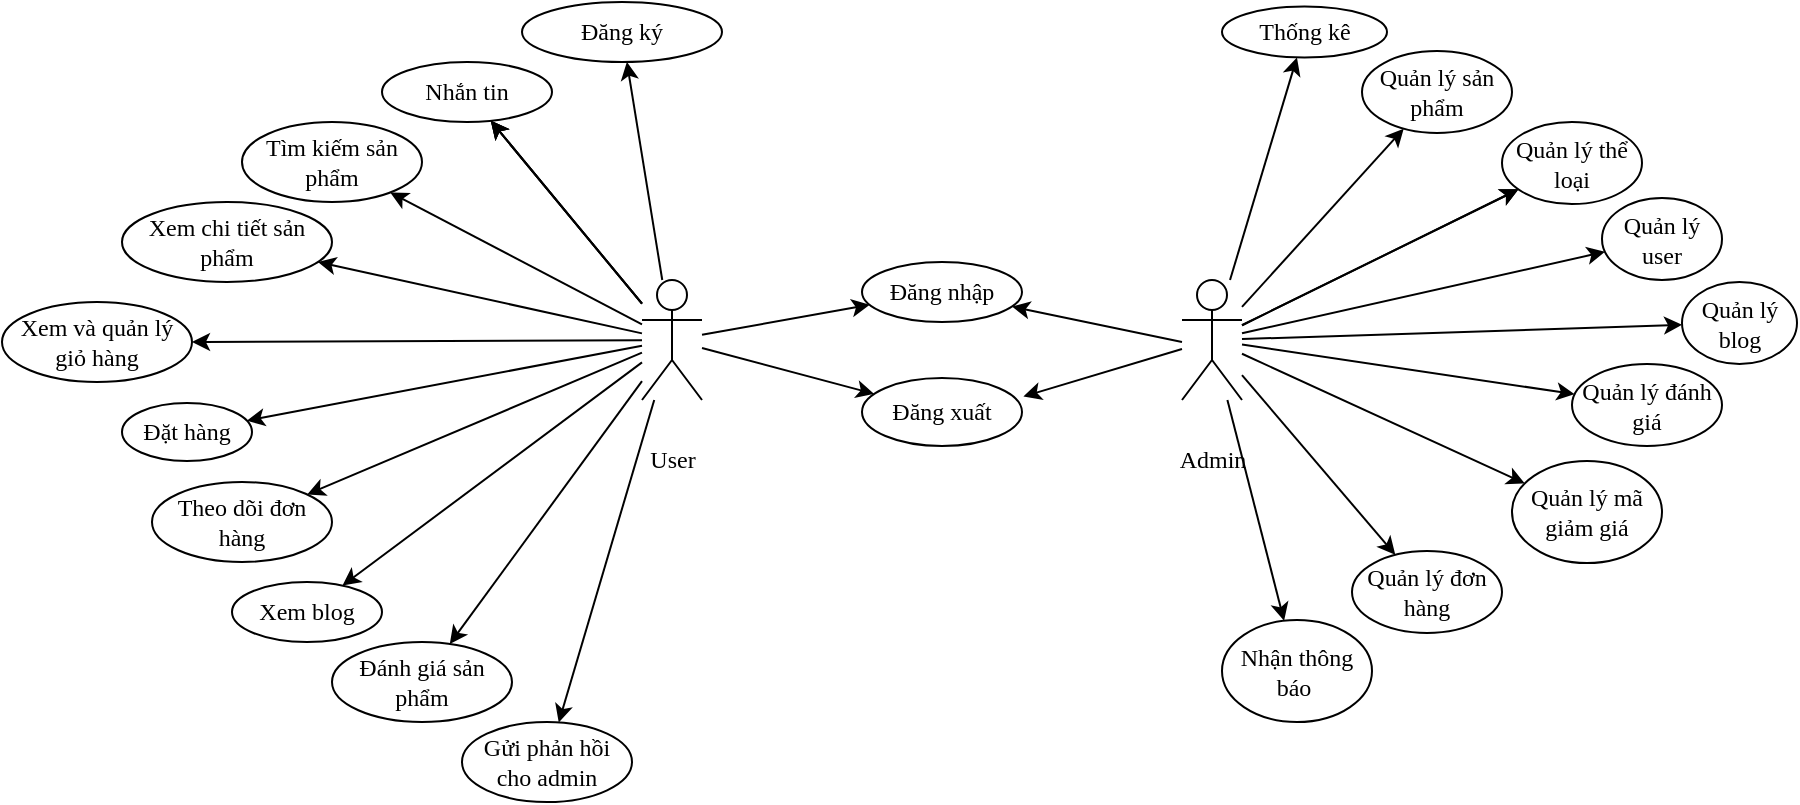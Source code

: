 <mxfile>
    <diagram id="4QBaLQg5Kx6ioxzO_ROW" name="TongQuat">
        <mxGraphModel dx="1258" dy="902" grid="1" gridSize="10" guides="1" tooltips="1" connect="1" arrows="1" fold="1" page="1" pageScale="1" pageWidth="1169" pageHeight="827" math="0" shadow="0">
            <root>
                <mxCell id="0"/>
                <mxCell id="1" parent="0"/>
                <mxCell id="18" value="" style="edgeStyle=none;html=1;fontFamily=Times New Roman;verticalAlign=middle;" parent="1" source="16" target="17" edge="1">
                    <mxGeometry relative="1" as="geometry"/>
                </mxCell>
                <mxCell id="20" value="" style="edgeStyle=none;html=1;fontFamily=Times New Roman;verticalAlign=middle;" parent="1" source="16" target="19" edge="1">
                    <mxGeometry relative="1" as="geometry"/>
                </mxCell>
                <mxCell id="21" value="" style="edgeStyle=none;html=1;fontFamily=Times New Roman;verticalAlign=middle;" parent="1" source="16" target="19" edge="1">
                    <mxGeometry relative="1" as="geometry"/>
                </mxCell>
                <mxCell id="22" value="" style="edgeStyle=none;html=1;fontFamily=Times New Roman;verticalAlign=middle;" parent="1" source="16" target="19" edge="1">
                    <mxGeometry relative="1" as="geometry"/>
                </mxCell>
                <mxCell id="25" value="" style="edgeStyle=none;html=1;fontFamily=Times New Roman;verticalAlign=middle;" parent="1" source="16" target="24" edge="1">
                    <mxGeometry relative="1" as="geometry"/>
                </mxCell>
                <mxCell id="27" value="" style="edgeStyle=none;html=1;fontFamily=Times New Roman;verticalAlign=middle;" parent="1" source="16" target="26" edge="1">
                    <mxGeometry relative="1" as="geometry"/>
                </mxCell>
                <mxCell id="30" value="" style="edgeStyle=none;html=1;fontFamily=Times New Roman;entryX=1;entryY=0.5;entryDx=0;entryDy=0;verticalAlign=middle;" parent="1" source="16" target="29" edge="1">
                    <mxGeometry relative="1" as="geometry">
                        <mxPoint x="228.651" y="374.733" as="targetPoint"/>
                    </mxGeometry>
                </mxCell>
                <mxCell id="32" value="" style="edgeStyle=none;html=1;fontFamily=Times New Roman;verticalAlign=middle;" parent="1" source="16" target="31" edge="1">
                    <mxGeometry relative="1" as="geometry"/>
                </mxCell>
                <mxCell id="36" value="" style="edgeStyle=none;html=1;fontFamily=Times New Roman;verticalAlign=middle;" parent="1" source="16" target="35" edge="1">
                    <mxGeometry relative="1" as="geometry"/>
                </mxCell>
                <mxCell id="39" value="" style="edgeStyle=none;html=1;fontFamily=Times New Roman;verticalAlign=middle;" parent="1" source="16" target="38" edge="1">
                    <mxGeometry relative="1" as="geometry"/>
                </mxCell>
                <mxCell id="41" value="" style="edgeStyle=none;html=1;fontFamily=Times New Roman;verticalAlign=middle;" parent="1" source="16" target="40" edge="1">
                    <mxGeometry relative="1" as="geometry"/>
                </mxCell>
                <mxCell id="44" value="" style="edgeStyle=none;html=1;fontFamily=Times New Roman;verticalAlign=middle;" parent="1" source="16" target="43" edge="1">
                    <mxGeometry relative="1" as="geometry"/>
                </mxCell>
                <mxCell id="71" value="" style="edgeStyle=none;html=1;fontFamily=Times New Roman;verticalAlign=middle;" parent="1" source="16" target="70" edge="1">
                    <mxGeometry relative="1" as="geometry"/>
                </mxCell>
                <mxCell id="73" value="" style="edgeStyle=none;html=1;fontFamily=Times New Roman;verticalAlign=middle;" parent="1" source="16" target="72" edge="1">
                    <mxGeometry relative="1" as="geometry"/>
                </mxCell>
                <mxCell id="16" value="User" style="shape=umlActor;verticalLabelPosition=bottom;verticalAlign=middle;html=1;outlineConnect=0;fontFamily=Times New Roman;" parent="1" vertex="1">
                    <mxGeometry x="410" y="339" width="30" height="60" as="geometry"/>
                </mxCell>
                <mxCell id="17" value="&lt;font&gt;Đăng ký&lt;/font&gt;" style="ellipse;whiteSpace=wrap;html=1;verticalAlign=middle;fontFamily=Times New Roman;" parent="1" vertex="1">
                    <mxGeometry x="350" y="200" width="100" height="30" as="geometry"/>
                </mxCell>
                <mxCell id="19" value="&lt;font&gt;Nhắn tin&lt;/font&gt;" style="ellipse;whiteSpace=wrap;html=1;verticalAlign=middle;fontFamily=Times New Roman;" parent="1" vertex="1">
                    <mxGeometry x="280" y="230" width="85" height="30" as="geometry"/>
                </mxCell>
                <mxCell id="24" value="Tìm kiếm sản phẩm" style="ellipse;whiteSpace=wrap;html=1;verticalAlign=middle;fontFamily=Times New Roman;" parent="1" vertex="1">
                    <mxGeometry x="210" y="260" width="90" height="40" as="geometry"/>
                </mxCell>
                <mxCell id="26" value="Xem chi tiết sản phẩm" style="ellipse;whiteSpace=wrap;html=1;verticalAlign=middle;fontFamily=Times New Roman;" parent="1" vertex="1">
                    <mxGeometry x="150" y="300" width="105" height="40" as="geometry"/>
                </mxCell>
                <mxCell id="29" value="Xem và quản lý giỏ hàng" style="ellipse;whiteSpace=wrap;html=1;verticalAlign=middle;fontFamily=Times New Roman;" parent="1" vertex="1">
                    <mxGeometry x="90" y="350" width="95" height="40" as="geometry"/>
                </mxCell>
                <mxCell id="31" value="Đặt hàng" style="ellipse;whiteSpace=wrap;html=1;verticalAlign=middle;fontFamily=Times New Roman;" parent="1" vertex="1">
                    <mxGeometry x="150" y="400.5" width="65" height="29" as="geometry"/>
                </mxCell>
                <mxCell id="35" value="Theo dõi đơn hàng" style="ellipse;whiteSpace=wrap;html=1;verticalAlign=middle;fontFamily=Times New Roman;" parent="1" vertex="1">
                    <mxGeometry x="165" y="440" width="90" height="40" as="geometry"/>
                </mxCell>
                <mxCell id="38" value="Xem blog" style="ellipse;whiteSpace=wrap;html=1;verticalAlign=middle;fontFamily=Times New Roman;" parent="1" vertex="1">
                    <mxGeometry x="205" y="490" width="75" height="30" as="geometry"/>
                </mxCell>
                <mxCell id="40" value="Đánh giá sản phẩm" style="ellipse;whiteSpace=wrap;html=1;verticalAlign=middle;fontFamily=Times New Roman;" parent="1" vertex="1">
                    <mxGeometry x="255" y="520" width="90" height="40" as="geometry"/>
                </mxCell>
                <mxCell id="43" value="Gửi phản hồi cho admin" style="ellipse;whiteSpace=wrap;html=1;verticalAlign=middle;fontFamily=Times New Roman;" parent="1" vertex="1">
                    <mxGeometry x="320" y="560" width="85" height="40" as="geometry"/>
                </mxCell>
                <mxCell id="50" value="" style="edgeStyle=none;html=1;fontFamily=Times New Roman;verticalAlign=middle;" parent="1" source="48" target="49" edge="1">
                    <mxGeometry relative="1" as="geometry"/>
                </mxCell>
                <mxCell id="53" value="" style="edgeStyle=none;html=1;fontFamily=Times New Roman;verticalAlign=middle;" parent="1" source="48" target="52" edge="1">
                    <mxGeometry relative="1" as="geometry"/>
                </mxCell>
                <mxCell id="55" value="" style="edgeStyle=none;html=1;fontFamily=Times New Roman;verticalAlign=middle;" parent="1" source="48" target="54" edge="1">
                    <mxGeometry relative="1" as="geometry"/>
                </mxCell>
                <mxCell id="56" value="" style="edgeStyle=none;html=1;fontFamily=Times New Roman;verticalAlign=middle;" parent="1" source="48" target="54" edge="1">
                    <mxGeometry relative="1" as="geometry"/>
                </mxCell>
                <mxCell id="58" value="" style="edgeStyle=none;html=1;fontFamily=Times New Roman;verticalAlign=middle;" parent="1" source="48" target="57" edge="1">
                    <mxGeometry relative="1" as="geometry"/>
                </mxCell>
                <mxCell id="61" value="" style="edgeStyle=none;html=1;fontFamily=Times New Roman;verticalAlign=middle;" parent="1" source="48" target="60" edge="1">
                    <mxGeometry relative="1" as="geometry"/>
                </mxCell>
                <mxCell id="63" value="" style="edgeStyle=none;html=1;fontFamily=Times New Roman;verticalAlign=middle;" parent="1" source="48" target="62" edge="1">
                    <mxGeometry relative="1" as="geometry"/>
                </mxCell>
                <mxCell id="65" value="" style="edgeStyle=none;html=1;fontFamily=Times New Roman;verticalAlign=middle;" parent="1" source="48" target="64" edge="1">
                    <mxGeometry relative="1" as="geometry"/>
                </mxCell>
                <mxCell id="67" value="" style="edgeStyle=none;html=1;fontFamily=Times New Roman;verticalAlign=middle;" parent="1" source="48" target="66" edge="1">
                    <mxGeometry relative="1" as="geometry"/>
                </mxCell>
                <mxCell id="69" value="" style="edgeStyle=none;html=1;fontFamily=Times New Roman;verticalAlign=middle;" parent="1" source="48" target="68" edge="1">
                    <mxGeometry relative="1" as="geometry"/>
                </mxCell>
                <mxCell id="76" style="edgeStyle=none;html=1;fontFamily=Times New Roman;verticalAlign=middle;" parent="1" target="70" edge="1">
                    <mxGeometry relative="1" as="geometry">
                        <mxPoint x="680" y="370" as="sourcePoint"/>
                    </mxGeometry>
                </mxCell>
                <mxCell id="77" style="edgeStyle=none;html=1;entryX=1.009;entryY=0.272;entryDx=0;entryDy=0;fontFamily=Times New Roman;entryPerimeter=0;verticalAlign=middle;" parent="1" source="48" target="72" edge="1">
                    <mxGeometry relative="1" as="geometry"/>
                </mxCell>
                <mxCell id="48" value="Admin" style="shape=umlActor;verticalLabelPosition=bottom;verticalAlign=middle;html=1;outlineConnect=0;fontFamily=Times New Roman;" parent="1" vertex="1">
                    <mxGeometry x="680" y="339" width="30" height="60" as="geometry"/>
                </mxCell>
                <mxCell id="49" value="Thống kê" style="ellipse;whiteSpace=wrap;html=1;fontFamily=Times New Roman;verticalAlign=middle;" parent="1" vertex="1">
                    <mxGeometry x="700" y="202.25" width="82.5" height="25.5" as="geometry"/>
                </mxCell>
                <mxCell id="52" value="Quản lý sản phẩm" style="ellipse;whiteSpace=wrap;html=1;fontFamily=Times New Roman;verticalAlign=middle;" parent="1" vertex="1">
                    <mxGeometry x="770" y="224.5" width="75" height="41" as="geometry"/>
                </mxCell>
                <mxCell id="54" value="Quản lý thể loại" style="ellipse;whiteSpace=wrap;html=1;fontFamily=Times New Roman;verticalAlign=middle;" parent="1" vertex="1">
                    <mxGeometry x="840" y="260" width="70" height="41" as="geometry"/>
                </mxCell>
                <mxCell id="57" value="Quản lý user" style="ellipse;whiteSpace=wrap;html=1;fontFamily=Times New Roman;verticalAlign=middle;" parent="1" vertex="1">
                    <mxGeometry x="890" y="298" width="60" height="41" as="geometry"/>
                </mxCell>
                <mxCell id="60" value="Quản lý blog" style="ellipse;whiteSpace=wrap;html=1;fontFamily=Times New Roman;verticalAlign=middle;" parent="1" vertex="1">
                    <mxGeometry x="930" y="340" width="57.5" height="41" as="geometry"/>
                </mxCell>
                <mxCell id="62" value="Quản lý đánh giá" style="ellipse;whiteSpace=wrap;html=1;fontFamily=Times New Roman;verticalAlign=middle;" parent="1" vertex="1">
                    <mxGeometry x="875" y="381" width="75" height="41" as="geometry"/>
                </mxCell>
                <mxCell id="64" value="Quản lý mã giảm giá" style="ellipse;whiteSpace=wrap;html=1;fontFamily=Times New Roman;verticalAlign=middle;" parent="1" vertex="1">
                    <mxGeometry x="845" y="429.5" width="75" height="51" as="geometry"/>
                </mxCell>
                <mxCell id="66" value="Quản lý đơn hàng" style="ellipse;whiteSpace=wrap;html=1;fontFamily=Times New Roman;verticalAlign=middle;" parent="1" vertex="1">
                    <mxGeometry x="765" y="474.5" width="75" height="41" as="geometry"/>
                </mxCell>
                <mxCell id="68" value="Nhận thông báo&amp;nbsp;" style="ellipse;whiteSpace=wrap;html=1;fontFamily=Times New Roman;verticalAlign=middle;" parent="1" vertex="1">
                    <mxGeometry x="700" y="509" width="75" height="51" as="geometry"/>
                </mxCell>
                <mxCell id="70" value="Đăng nhập" style="ellipse;whiteSpace=wrap;html=1;fontFamily=Times New Roman;verticalAlign=middle;" parent="1" vertex="1">
                    <mxGeometry x="520" y="330" width="80" height="30" as="geometry"/>
                </mxCell>
                <mxCell id="72" value="Đăng xuất" style="ellipse;whiteSpace=wrap;html=1;fontFamily=Times New Roman;verticalAlign=middle;" parent="1" vertex="1">
                    <mxGeometry x="520" y="388" width="80" height="34" as="geometry"/>
                </mxCell>
            </root>
        </mxGraphModel>
    </diagram>
    <diagram id="YP1EtYbVHQMz5fKyCDBv" name="sign up">
        <mxGraphModel dx="1144" dy="820" grid="1" gridSize="10" guides="1" tooltips="1" connect="1" arrows="1" fold="1" page="1" pageScale="1" pageWidth="1169" pageHeight="827" math="0" shadow="0">
            <root>
                <mxCell id="0"/>
                <mxCell id="1" parent="0"/>
                <mxCell id="BZfo6nK0d5zDt5c84dEf-1" style="edgeStyle=none;html=1;entryX=0;entryY=0.5;entryDx=0;entryDy=0;fontFamily=Times New Roman;fontSize=14;" parent="1" source="5xi_91hP6xAVd4e9cbvJ-1" target="5xi_91hP6xAVd4e9cbvJ-2" edge="1">
                    <mxGeometry relative="1" as="geometry"/>
                </mxCell>
                <mxCell id="5xi_91hP6xAVd4e9cbvJ-1" value="User" style="shape=umlActor;verticalLabelPosition=bottom;verticalAlign=top;html=1;outlineConnect=0;fontFamily=Times New Roman;fontSize=14;" parent="1" vertex="1">
                    <mxGeometry x="210" y="350" width="30" height="60" as="geometry"/>
                </mxCell>
                <mxCell id="5xi_91hP6xAVd4e9cbvJ-2" value="Đăng ký tài khoản" style="whiteSpace=wrap;html=1;verticalAlign=top;fontFamily=Times New Roman;fontSize=14;" parent="1" vertex="1">
                    <mxGeometry x="320" y="200" width="520" height="360" as="geometry"/>
                </mxCell>
                <mxCell id="nm_5P-WVLHnGU1hL7-7m-7" value="" style="ellipse;whiteSpace=wrap;html=1;rounded=0;fontFamily=Times New Roman;fontSize=14;fontColor=default;fillColor=none;gradientColor=none;" parent="1" vertex="1">
                    <mxGeometry x="350" y="390" width="210" height="110" as="geometry"/>
                </mxCell>
                <mxCell id="BZfo6nK0d5zDt5c84dEf-2" style="edgeStyle=none;html=1;entryX=0.5;entryY=1;entryDx=0;entryDy=0;exitX=0.5;exitY=0;exitDx=0;exitDy=0;fontFamily=Times New Roman;fontSize=14;dashed=1;" parent="1" source="nm_5P-WVLHnGU1hL7-7m-7" target="dnPjiPpbpPMsEFvn63Sl-3" edge="1">
                    <mxGeometry relative="1" as="geometry"/>
                </mxCell>
                <mxCell id="nm_5P-WVLHnGU1hL7-7m-8" value="Đăng ký tài khoản" style="text;html=1;strokeColor=none;fillColor=none;align=center;verticalAlign=middle;whiteSpace=wrap;rounded=0;fontFamily=Times New Roman;fontSize=14;fontColor=default;" parent="1" vertex="1">
                    <mxGeometry x="380" y="400" width="150" height="20" as="geometry"/>
                </mxCell>
                <mxCell id="dnPjiPpbpPMsEFvn63Sl-3" value="" style="ellipse;whiteSpace=wrap;html=1;fontFamily=Times New Roman;fontSize=14;" parent="1" vertex="1">
                    <mxGeometry x="382.5" y="230" width="145" height="70" as="geometry"/>
                </mxCell>
                <mxCell id="dnPjiPpbpPMsEFvn63Sl-4" value="Kiểm tra mail đã tồn tại chưa" style="text;html=1;strokeColor=none;fillColor=none;align=center;verticalAlign=middle;whiteSpace=wrap;rounded=0;fontFamily=Times New Roman;fontSize=14;" parent="1" vertex="1">
                    <mxGeometry x="395" y="245" width="120" height="40" as="geometry"/>
                </mxCell>
                <mxCell id="dnPjiPpbpPMsEFvn63Sl-10" value="&amp;lt;&amp;lt;include&amp;gt;&amp;gt;" style="text;html=1;strokeColor=none;fillColor=none;align=center;verticalAlign=middle;whiteSpace=wrap;rounded=0;rotation=0;fontFamily=Times New Roman;fontSize=14;" parent="1" vertex="1">
                    <mxGeometry x="460" y="320" width="60" height="30" as="geometry"/>
                </mxCell>
                <mxCell id="BZfo6nK0d5zDt5c84dEf-3" style="edgeStyle=none;html=1;fontFamily=Times New Roman;fontSize=14;dashed=1;" parent="1" source="dnPjiPpbpPMsEFvn63Sl-11" target="nm_5P-WVLHnGU1hL7-7m-7" edge="1">
                    <mxGeometry relative="1" as="geometry"/>
                </mxCell>
                <mxCell id="dnPjiPpbpPMsEFvn63Sl-11" value="Đăng ký bằng gmail" style="ellipse;whiteSpace=wrap;html=1;fontFamily=Times New Roman;fontSize=14;" parent="1" vertex="1">
                    <mxGeometry x="670" y="420" width="130" height="50" as="geometry"/>
                </mxCell>
                <mxCell id="dnPjiPpbpPMsEFvn63Sl-15" value="&lt;b style=&quot;font-size: 14px;&quot;&gt;extension points&lt;/b&gt;" style="text;html=1;strokeColor=none;fillColor=none;align=center;verticalAlign=middle;whiteSpace=wrap;rounded=0;fontFamily=Times New Roman;fontSize=14;" parent="1" vertex="1">
                    <mxGeometry x="370" y="435" width="160" height="15" as="geometry"/>
                </mxCell>
                <mxCell id="dnPjiPpbpPMsEFvn63Sl-16" value="Đăng ký bằng gmail" style="text;html=1;strokeColor=none;fillColor=none;align=center;verticalAlign=middle;whiteSpace=wrap;rounded=0;fontFamily=Times New Roman;fontSize=14;" parent="1" vertex="1">
                    <mxGeometry x="405" y="455" width="110" height="35" as="geometry"/>
                </mxCell>
                <mxCell id="dnPjiPpbpPMsEFvn63Sl-18" value="&amp;lt;&amp;lt;Extend&amp;gt;&amp;gt;" style="text;html=1;strokeColor=none;fillColor=none;align=center;verticalAlign=middle;whiteSpace=wrap;rounded=0;fontFamily=Times New Roman;fontSize=14;" parent="1" vertex="1">
                    <mxGeometry x="585" y="420" width="60" height="30" as="geometry"/>
                </mxCell>
                <mxCell id="9BCZuaM5bWWblNjtig7Q-2" value="" style="endArrow=none;html=1;exitX=0.048;exitY=0.273;exitDx=0;exitDy=0;exitPerimeter=0;entryX=0.948;entryY=0.264;entryDx=0;entryDy=0;entryPerimeter=0;fontFamily=Times New Roman;fontSize=14;" parent="1" source="nm_5P-WVLHnGU1hL7-7m-7" target="nm_5P-WVLHnGU1hL7-7m-7" edge="1">
                    <mxGeometry width="50" height="50" relative="1" as="geometry">
                        <mxPoint x="360" y="430" as="sourcePoint"/>
                        <mxPoint x="410" y="380" as="targetPoint"/>
                    </mxGeometry>
                </mxCell>
            </root>
        </mxGraphModel>
    </diagram>
    <diagram id="Mbvfm8ZmIGthfklmhw3I" name="profile">
        <mxGraphModel dx="1258" dy="902" grid="1" gridSize="10" guides="1" tooltips="1" connect="1" arrows="1" fold="1" page="1" pageScale="1" pageWidth="1169" pageHeight="827" math="0" shadow="0">
            <root>
                <mxCell id="0"/>
                <mxCell id="1" parent="0"/>
                <mxCell id="1M5nZqwNB77-Wq1WkfoH-13" style="edgeStyle=none;html=1;entryX=0;entryY=0.5;entryDx=0;entryDy=0;fontFamily=Times New Roman;fontSize=14;" parent="1" source="cRSInWEpSz7p8BNWspAq-1" target="cRSInWEpSz7p8BNWspAq-2" edge="1">
                    <mxGeometry relative="1" as="geometry"/>
                </mxCell>
                <mxCell id="cRSInWEpSz7p8BNWspAq-1" value="User" style="shape=umlActor;verticalLabelPosition=bottom;verticalAlign=top;html=1;outlineConnect=0;fontFamily=Times New Roman;fontSize=14;" parent="1" vertex="1">
                    <mxGeometry x="120" y="390" width="30" height="60" as="geometry"/>
                </mxCell>
                <mxCell id="cRSInWEpSz7p8BNWspAq-2" value="Quản lý thông tin cá nhân" style="whiteSpace=wrap;html=1;verticalAlign=top;fontFamily=Times New Roman;fontSize=14;" parent="1" vertex="1">
                    <mxGeometry x="240" y="160" width="640" height="520" as="geometry"/>
                </mxCell>
                <mxCell id="cRSInWEpSz7p8BNWspAq-3" value="" style="ellipse;whiteSpace=wrap;html=1;rounded=0;fontFamily=Times New Roman;fontSize=14;fontColor=default;fillColor=none;gradientColor=none;" parent="1" vertex="1">
                    <mxGeometry x="345" y="377.5" width="230" height="160" as="geometry"/>
                </mxCell>
                <mxCell id="cRSInWEpSz7p8BNWspAq-4" value="Quản lý thông tin" style="text;html=1;strokeColor=none;fillColor=none;align=center;verticalAlign=middle;whiteSpace=wrap;rounded=0;fontFamily=Times New Roman;fontSize=14;fontColor=default;" parent="1" vertex="1">
                    <mxGeometry x="385" y="390" width="150" height="20" as="geometry"/>
                </mxCell>
                <mxCell id="cRSInWEpSz7p8BNWspAq-5" value="" style="ellipse;whiteSpace=wrap;html=1;fontFamily=Times New Roman;fontSize=14;" parent="1" vertex="1">
                    <mxGeometry x="390" y="240" width="120" height="60" as="geometry"/>
                </mxCell>
                <mxCell id="cRSInWEpSz7p8BNWspAq-6" value="Login" style="text;html=1;strokeColor=none;fillColor=none;align=center;verticalAlign=middle;whiteSpace=wrap;rounded=0;fontFamily=Times New Roman;fontSize=14;" parent="1" vertex="1">
                    <mxGeometry x="400" y="260" width="100" height="20" as="geometry"/>
                </mxCell>
                <mxCell id="cRSInWEpSz7p8BNWspAq-7" value="&amp;lt;&amp;lt;include&amp;gt;&amp;gt;" style="text;html=1;strokeColor=none;fillColor=none;align=center;verticalAlign=middle;whiteSpace=wrap;rounded=0;fontFamily=Times New Roman;fontSize=14;" parent="1" vertex="1">
                    <mxGeometry x="465" y="320" width="60" height="30" as="geometry"/>
                </mxCell>
                <mxCell id="1M5nZqwNB77-Wq1WkfoH-8" style="edgeStyle=none;html=1;exitX=0;exitY=0.5;exitDx=0;exitDy=0;entryX=0.935;entryY=0.328;entryDx=0;entryDy=0;entryPerimeter=0;fontFamily=Times New Roman;fontSize=14;dashed=1;" parent="1" source="cRSInWEpSz7p8BNWspAq-8" target="cRSInWEpSz7p8BNWspAq-3" edge="1">
                    <mxGeometry relative="1" as="geometry"/>
                </mxCell>
                <mxCell id="cRSInWEpSz7p8BNWspAq-8" value="Xem thông tin" style="ellipse;whiteSpace=wrap;html=1;fontFamily=Times New Roman;fontSize=14;" parent="1" vertex="1">
                    <mxGeometry x="710" y="372" width="110" height="56" as="geometry"/>
                </mxCell>
                <mxCell id="cRSInWEpSz7p8BNWspAq-9" value="&lt;b style=&quot;font-size: 14px;&quot;&gt;extension points&lt;/b&gt;" style="text;html=1;strokeColor=none;fillColor=none;align=center;verticalAlign=middle;whiteSpace=wrap;rounded=0;fontFamily=Times New Roman;fontSize=14;" parent="1" vertex="1">
                    <mxGeometry x="375" y="450" width="160" height="15" as="geometry"/>
                </mxCell>
                <mxCell id="cRSInWEpSz7p8BNWspAq-10" value="Xem, sửa thông tin&amp;nbsp;" style="text;html=1;strokeColor=none;fillColor=none;align=center;verticalAlign=middle;whiteSpace=wrap;rounded=0;fontFamily=Times New Roman;fontSize=14;" parent="1" vertex="1">
                    <mxGeometry x="395" y="465" width="130" height="55" as="geometry"/>
                </mxCell>
                <mxCell id="cRSInWEpSz7p8BNWspAq-11" value="&amp;lt;&amp;lt;Extend&amp;gt;&amp;gt;" style="text;html=1;strokeColor=none;fillColor=none;align=center;verticalAlign=middle;whiteSpace=wrap;rounded=0;rotation=-15;fontFamily=Times New Roman;fontSize=14;" parent="1" vertex="1">
                    <mxGeometry x="600" y="384" width="60" height="30" as="geometry"/>
                </mxCell>
                <mxCell id="1M5nZqwNB77-Wq1WkfoH-2" value="" style="endArrow=none;html=1;entryX=0.943;entryY=0.272;entryDx=0;entryDy=0;entryPerimeter=0;fontFamily=Times New Roman;fontSize=14;" parent="1" target="cRSInWEpSz7p8BNWspAq-3" edge="1">
                    <mxGeometry width="50" height="50" relative="1" as="geometry">
                        <mxPoint x="360" y="420" as="sourcePoint"/>
                        <mxPoint x="410" y="370" as="targetPoint"/>
                    </mxGeometry>
                </mxCell>
                <mxCell id="1M5nZqwNB77-Wq1WkfoH-3" value="&amp;lt;&amp;lt;Extend&amp;gt;&amp;gt;" style="text;html=1;strokeColor=none;fillColor=none;align=center;verticalAlign=middle;whiteSpace=wrap;rounded=0;rotation=15;fontFamily=Times New Roman;fontSize=14;" parent="1" vertex="1">
                    <mxGeometry x="630" y="490" width="60" height="30" as="geometry"/>
                </mxCell>
                <mxCell id="1M5nZqwNB77-Wq1WkfoH-4" value="&amp;lt;&amp;lt;Include&amp;gt;&amp;gt;" style="text;html=1;strokeColor=none;fillColor=none;align=center;verticalAlign=middle;whiteSpace=wrap;rounded=0;rotation=-15;fontFamily=Times New Roman;fontSize=14;" parent="1" vertex="1">
                    <mxGeometry x="640" y="550" width="60" height="30" as="geometry"/>
                </mxCell>
                <mxCell id="1M5nZqwNB77-Wq1WkfoH-9" style="edgeStyle=none;html=1;fontFamily=Times New Roman;fontSize=14;dashed=1;" parent="1" source="1M5nZqwNB77-Wq1WkfoH-5" target="cRSInWEpSz7p8BNWspAq-3" edge="1">
                    <mxGeometry relative="1" as="geometry"/>
                </mxCell>
                <mxCell id="1M5nZqwNB77-Wq1WkfoH-10" style="edgeStyle=none;html=1;entryX=1;entryY=0.5;entryDx=0;entryDy=0;fontFamily=Times New Roman;fontSize=14;dashed=1;" parent="1" source="1M5nZqwNB77-Wq1WkfoH-5" target="1M5nZqwNB77-Wq1WkfoH-6" edge="1">
                    <mxGeometry relative="1" as="geometry"/>
                </mxCell>
                <mxCell id="1M5nZqwNB77-Wq1WkfoH-5" value="Sửa thông tin" style="ellipse;whiteSpace=wrap;html=1;fontFamily=Times New Roman;fontSize=14;" parent="1" vertex="1">
                    <mxGeometry x="720" y="520" width="110" height="60" as="geometry"/>
                </mxCell>
                <mxCell id="1M5nZqwNB77-Wq1WkfoH-6" value="Nhập thông tin" style="ellipse;whiteSpace=wrap;html=1;fontFamily=Times New Roman;fontSize=14;" parent="1" vertex="1">
                    <mxGeometry x="500" y="570" width="120" height="50" as="geometry"/>
                </mxCell>
                <mxCell id="1M5nZqwNB77-Wq1WkfoH-7" value="" style="endArrow=classic;html=1;entryX=0.5;entryY=1;entryDx=0;entryDy=0;exitX=0.465;exitY=-0.003;exitDx=0;exitDy=0;exitPerimeter=0;fontFamily=Times New Roman;fontSize=14;dashed=1;" parent="1" source="cRSInWEpSz7p8BNWspAq-3" target="cRSInWEpSz7p8BNWspAq-5" edge="1">
                    <mxGeometry width="50" height="50" relative="1" as="geometry">
                        <mxPoint x="440" y="370" as="sourcePoint"/>
                        <mxPoint x="490" y="320" as="targetPoint"/>
                    </mxGeometry>
                </mxCell>
            </root>
        </mxGraphModel>
    </diagram>
    <diagram name="chatbot" id="vO9Wz-CVkKKVvJSi7sOh">
        <mxGraphModel dx="1258" dy="902" grid="1" gridSize="10" guides="1" tooltips="1" connect="1" arrows="1" fold="1" page="1" pageScale="1" pageWidth="1169" pageHeight="827" math="0" shadow="0">
            <root>
                <mxCell id="V8cRjmN9XUSk29RJIiwN-0"/>
                <mxCell id="V8cRjmN9XUSk29RJIiwN-1" parent="V8cRjmN9XUSk29RJIiwN-0"/>
                <mxCell id="V8cRjmN9XUSk29RJIiwN-2" style="edgeStyle=none;html=1;entryX=0;entryY=0.5;entryDx=0;entryDy=0;fontFamily=Times New Roman;fontSize=14;" parent="V8cRjmN9XUSk29RJIiwN-1" source="V8cRjmN9XUSk29RJIiwN-3" target="V8cRjmN9XUSk29RJIiwN-4" edge="1">
                    <mxGeometry relative="1" as="geometry"/>
                </mxCell>
                <mxCell id="V8cRjmN9XUSk29RJIiwN-3" value="User" style="shape=umlActor;verticalLabelPosition=bottom;verticalAlign=top;html=1;outlineConnect=0;fontFamily=Times New Roman;fontSize=14;" parent="V8cRjmN9XUSk29RJIiwN-1" vertex="1">
                    <mxGeometry x="200" y="390" width="30" height="60" as="geometry"/>
                </mxCell>
                <mxCell id="V8cRjmN9XUSk29RJIiwN-4" value="Chatbot" style="whiteSpace=wrap;html=1;verticalAlign=top;fontFamily=Times New Roman;fontSize=14;" parent="V8cRjmN9XUSk29RJIiwN-1" vertex="1">
                    <mxGeometry x="320" y="200" width="640" height="440" as="geometry"/>
                </mxCell>
                <mxCell id="V8cRjmN9XUSk29RJIiwN-5" value="" style="ellipse;whiteSpace=wrap;html=1;rounded=0;fontFamily=Times New Roman;fontSize=14;fontColor=default;fillColor=none;gradientColor=none;" parent="V8cRjmN9XUSk29RJIiwN-1" vertex="1">
                    <mxGeometry x="345" y="377.5" width="230" height="160" as="geometry"/>
                </mxCell>
                <mxCell id="V8cRjmN9XUSk29RJIiwN-6" value="Chatbot" style="text;html=1;strokeColor=none;fillColor=none;align=center;verticalAlign=middle;whiteSpace=wrap;rounded=0;fontFamily=Times New Roman;fontSize=14;fontColor=default;" parent="V8cRjmN9XUSk29RJIiwN-1" vertex="1">
                    <mxGeometry x="385" y="390" width="150" height="20" as="geometry"/>
                </mxCell>
                <mxCell id="V8cRjmN9XUSk29RJIiwN-10" style="edgeStyle=none;html=1;exitX=0;exitY=0.5;exitDx=0;exitDy=0;entryX=0.935;entryY=0.328;entryDx=0;entryDy=0;entryPerimeter=0;fontFamily=Times New Roman;fontSize=14;dashed=1;" parent="V8cRjmN9XUSk29RJIiwN-1" source="V8cRjmN9XUSk29RJIiwN-11" target="V8cRjmN9XUSk29RJIiwN-5" edge="1">
                    <mxGeometry relative="1" as="geometry"/>
                </mxCell>
                <mxCell id="V8cRjmN9XUSk29RJIiwN-11" value="Lấy thông tin sản phẩm" style="ellipse;whiteSpace=wrap;html=1;fontFamily=Times New Roman;fontSize=14;rotation=0;" parent="V8cRjmN9XUSk29RJIiwN-1" vertex="1">
                    <mxGeometry x="700" y="289.5" width="180" height="88" as="geometry"/>
                </mxCell>
                <mxCell id="V8cRjmN9XUSk29RJIiwN-12" value="&lt;b style=&quot;font-size: 14px;&quot;&gt;extension points&lt;/b&gt;" style="text;html=1;strokeColor=none;fillColor=none;align=center;verticalAlign=middle;whiteSpace=wrap;rounded=0;fontFamily=Times New Roman;fontSize=14;" parent="V8cRjmN9XUSk29RJIiwN-1" vertex="1">
                    <mxGeometry x="375" y="450" width="160" height="15" as="geometry"/>
                </mxCell>
                <mxCell id="V8cRjmN9XUSk29RJIiwN-13" value="Nhập nội dung cần hỏi" style="text;html=1;strokeColor=none;fillColor=none;align=center;verticalAlign=middle;whiteSpace=wrap;rounded=0;fontFamily=Times New Roman;fontSize=14;" parent="V8cRjmN9XUSk29RJIiwN-1" vertex="1">
                    <mxGeometry x="395" y="465" width="130" height="55" as="geometry"/>
                </mxCell>
                <mxCell id="V8cRjmN9XUSk29RJIiwN-14" value="&amp;lt;&amp;lt;Extend&amp;gt;&amp;gt;" style="text;html=1;strokeColor=none;fillColor=none;align=center;verticalAlign=middle;whiteSpace=wrap;rounded=0;rotation=-30;fontFamily=Times New Roman;fontSize=14;" parent="V8cRjmN9XUSk29RJIiwN-1" vertex="1">
                    <mxGeometry x="600" y="350" width="60" height="30" as="geometry"/>
                </mxCell>
                <mxCell id="V8cRjmN9XUSk29RJIiwN-15" value="" style="endArrow=none;html=1;entryX=0.943;entryY=0.272;entryDx=0;entryDy=0;entryPerimeter=0;fontFamily=Times New Roman;fontSize=14;" parent="V8cRjmN9XUSk29RJIiwN-1" target="V8cRjmN9XUSk29RJIiwN-5" edge="1">
                    <mxGeometry width="50" height="50" relative="1" as="geometry">
                        <mxPoint x="360" y="420" as="sourcePoint"/>
                        <mxPoint x="410" y="370" as="targetPoint"/>
                    </mxGeometry>
                </mxCell>
                <mxCell id="V8cRjmN9XUSk29RJIiwN-16" value="&amp;lt;&amp;lt;Extend&amp;gt;&amp;gt;" style="text;html=1;strokeColor=none;fillColor=none;align=center;verticalAlign=middle;whiteSpace=wrap;rounded=0;rotation=0;fontFamily=Times New Roman;fontSize=14;" parent="V8cRjmN9XUSk29RJIiwN-1" vertex="1">
                    <mxGeometry x="630" y="460" width="60" height="30" as="geometry"/>
                </mxCell>
                <mxCell id="V8cRjmN9XUSk29RJIiwN-18" style="edgeStyle=none;html=1;fontFamily=Times New Roman;fontSize=14;dashed=1;" parent="V8cRjmN9XUSk29RJIiwN-1" source="V8cRjmN9XUSk29RJIiwN-20" target="V8cRjmN9XUSk29RJIiwN-5" edge="1">
                    <mxGeometry relative="1" as="geometry"/>
                </mxCell>
                <mxCell id="V8cRjmN9XUSk29RJIiwN-20" value="Call API OpenAI" style="ellipse;whiteSpace=wrap;html=1;fontFamily=Times New Roman;fontSize=14;" parent="V8cRjmN9XUSk29RJIiwN-1" vertex="1">
                    <mxGeometry x="715" y="480" width="165" height="70" as="geometry"/>
                </mxCell>
            </root>
        </mxGraphModel>
    </diagram>
    <diagram name="cart" id="p9y-mOmXSRHTBuCpvmGk">
        <mxGraphModel dx="1258" dy="902" grid="1" gridSize="10" guides="1" tooltips="1" connect="1" arrows="1" fold="1" page="1" pageScale="1" pageWidth="1169" pageHeight="827" math="0" shadow="0">
            <root>
                <mxCell id="oh7U1UmuHEcukKGlXbJN-0"/>
                <mxCell id="oh7U1UmuHEcukKGlXbJN-1" parent="oh7U1UmuHEcukKGlXbJN-0"/>
                <mxCell id="oh7U1UmuHEcukKGlXbJN-2" style="edgeStyle=none;html=1;entryX=0;entryY=0.5;entryDx=0;entryDy=0;fontFamily=Times New Roman;fontSize=14;" parent="oh7U1UmuHEcukKGlXbJN-1" source="oh7U1UmuHEcukKGlXbJN-3" target="oh7U1UmuHEcukKGlXbJN-4" edge="1">
                    <mxGeometry relative="1" as="geometry"/>
                </mxCell>
                <mxCell id="oh7U1UmuHEcukKGlXbJN-3" value="User" style="shape=umlActor;verticalLabelPosition=bottom;verticalAlign=top;html=1;outlineConnect=0;fontFamily=Times New Roman;fontSize=14;" parent="oh7U1UmuHEcukKGlXbJN-1" vertex="1">
                    <mxGeometry x="160" y="390" width="30" height="60" as="geometry"/>
                </mxCell>
                <mxCell id="oh7U1UmuHEcukKGlXbJN-4" value="Quản lý giỏ hàng" style="whiteSpace=wrap;html=1;verticalAlign=top;fontFamily=Times New Roman;fontSize=14;" parent="oh7U1UmuHEcukKGlXbJN-1" vertex="1">
                    <mxGeometry x="280" y="160" width="640" height="520" as="geometry"/>
                </mxCell>
                <mxCell id="oh7U1UmuHEcukKGlXbJN-5" value="" style="ellipse;whiteSpace=wrap;html=1;rounded=0;fontFamily=Times New Roman;fontSize=14;fontColor=default;fillColor=none;gradientColor=none;" parent="oh7U1UmuHEcukKGlXbJN-1" vertex="1">
                    <mxGeometry x="345" y="377.5" width="230" height="160" as="geometry"/>
                </mxCell>
                <mxCell id="oh7U1UmuHEcukKGlXbJN-6" value="Quản lý giỏ hàng" style="text;html=1;strokeColor=none;fillColor=none;align=center;verticalAlign=middle;whiteSpace=wrap;rounded=0;fontFamily=Times New Roman;fontSize=14;fontColor=default;" parent="oh7U1UmuHEcukKGlXbJN-1" vertex="1">
                    <mxGeometry x="385" y="390" width="150" height="20" as="geometry"/>
                </mxCell>
                <mxCell id="oh7U1UmuHEcukKGlXbJN-7" value="" style="ellipse;whiteSpace=wrap;html=1;fontFamily=Times New Roman;fontSize=14;" parent="oh7U1UmuHEcukKGlXbJN-1" vertex="1">
                    <mxGeometry x="390" y="240" width="120" height="60" as="geometry"/>
                </mxCell>
                <mxCell id="oh7U1UmuHEcukKGlXbJN-8" value="Login" style="text;html=1;strokeColor=none;fillColor=none;align=center;verticalAlign=middle;whiteSpace=wrap;rounded=0;fontFamily=Times New Roman;fontSize=14;" parent="oh7U1UmuHEcukKGlXbJN-1" vertex="1">
                    <mxGeometry x="400" y="260" width="100" height="20" as="geometry"/>
                </mxCell>
                <mxCell id="oh7U1UmuHEcukKGlXbJN-9" value="&amp;lt;&amp;lt;include&amp;gt;&amp;gt;" style="text;html=1;strokeColor=none;fillColor=none;align=center;verticalAlign=middle;whiteSpace=wrap;rounded=0;fontFamily=Times New Roman;fontSize=14;" parent="oh7U1UmuHEcukKGlXbJN-1" vertex="1">
                    <mxGeometry x="465" y="320" width="60" height="30" as="geometry"/>
                </mxCell>
                <mxCell id="oh7U1UmuHEcukKGlXbJN-10" style="edgeStyle=none;html=1;exitX=0;exitY=0.5;exitDx=0;exitDy=0;entryX=0.935;entryY=0.328;entryDx=0;entryDy=0;entryPerimeter=0;fontFamily=Times New Roman;fontSize=14;dashed=1;" parent="oh7U1UmuHEcukKGlXbJN-1" source="oh7U1UmuHEcukKGlXbJN-11" target="oh7U1UmuHEcukKGlXbJN-5" edge="1">
                    <mxGeometry relative="1" as="geometry"/>
                </mxCell>
                <mxCell id="oh7U1UmuHEcukKGlXbJN-11" value="Xem giỏ hàng" style="ellipse;whiteSpace=wrap;html=1;fontFamily=Times New Roman;fontSize=14;" parent="oh7U1UmuHEcukKGlXbJN-1" vertex="1">
                    <mxGeometry x="760" y="350" width="110" height="56" as="geometry"/>
                </mxCell>
                <mxCell id="oh7U1UmuHEcukKGlXbJN-12" value="&lt;b style=&quot;font-size: 14px;&quot;&gt;extension points&lt;/b&gt;" style="text;html=1;strokeColor=none;fillColor=none;align=center;verticalAlign=middle;whiteSpace=wrap;rounded=0;fontFamily=Times New Roman;fontSize=14;" parent="oh7U1UmuHEcukKGlXbJN-1" vertex="1">
                    <mxGeometry x="375" y="450" width="160" height="15" as="geometry"/>
                </mxCell>
                <mxCell id="oh7U1UmuHEcukKGlXbJN-13" value="Xem, sửa, xoá sản phẩm&amp;nbsp;" style="text;html=1;strokeColor=none;fillColor=none;align=center;verticalAlign=middle;whiteSpace=wrap;rounded=0;fontFamily=Times New Roman;fontSize=14;" parent="oh7U1UmuHEcukKGlXbJN-1" vertex="1">
                    <mxGeometry x="382.5" y="470" width="155" height="50" as="geometry"/>
                </mxCell>
                <mxCell id="oh7U1UmuHEcukKGlXbJN-14" value="&amp;lt;&amp;lt;Extend&amp;gt;&amp;gt;" style="text;html=1;strokeColor=none;fillColor=none;align=center;verticalAlign=middle;whiteSpace=wrap;rounded=0;rotation=-15;fontFamily=Times New Roman;fontSize=14;" parent="oh7U1UmuHEcukKGlXbJN-1" vertex="1">
                    <mxGeometry x="630" y="370" width="60" height="30" as="geometry"/>
                </mxCell>
                <mxCell id="oh7U1UmuHEcukKGlXbJN-15" value="" style="endArrow=none;html=1;entryX=0.943;entryY=0.272;entryDx=0;entryDy=0;entryPerimeter=0;fontFamily=Times New Roman;fontSize=14;" parent="oh7U1UmuHEcukKGlXbJN-1" target="oh7U1UmuHEcukKGlXbJN-5" edge="1">
                    <mxGeometry width="50" height="50" relative="1" as="geometry">
                        <mxPoint x="360" y="420" as="sourcePoint"/>
                        <mxPoint x="410" y="370" as="targetPoint"/>
                    </mxGeometry>
                </mxCell>
                <mxCell id="oh7U1UmuHEcukKGlXbJN-16" value="&amp;lt;&amp;lt;Extend&amp;gt;&amp;gt;" style="text;html=1;strokeColor=none;fillColor=none;align=center;verticalAlign=middle;whiteSpace=wrap;rounded=0;rotation=15;fontFamily=Times New Roman;fontSize=14;" parent="oh7U1UmuHEcukKGlXbJN-1" vertex="1">
                    <mxGeometry x="630" y="490" width="60" height="30" as="geometry"/>
                </mxCell>
                <mxCell id="oh7U1UmuHEcukKGlXbJN-17" value="&amp;lt;&amp;lt;Include&amp;gt;&amp;gt;" style="text;html=1;strokeColor=none;fillColor=none;align=center;verticalAlign=middle;whiteSpace=wrap;rounded=0;rotation=-15;fontFamily=Times New Roman;fontSize=14;" parent="oh7U1UmuHEcukKGlXbJN-1" vertex="1">
                    <mxGeometry x="630" y="560" width="60" height="30" as="geometry"/>
                </mxCell>
                <mxCell id="oh7U1UmuHEcukKGlXbJN-18" style="edgeStyle=none;html=1;fontFamily=Times New Roman;fontSize=14;dashed=1;" parent="oh7U1UmuHEcukKGlXbJN-1" source="oh7U1UmuHEcukKGlXbJN-20" target="oh7U1UmuHEcukKGlXbJN-5" edge="1">
                    <mxGeometry relative="1" as="geometry"/>
                </mxCell>
                <mxCell id="oh7U1UmuHEcukKGlXbJN-19" style="edgeStyle=none;html=1;entryX=1;entryY=0.5;entryDx=0;entryDy=0;fontFamily=Times New Roman;fontSize=14;dashed=1;" parent="oh7U1UmuHEcukKGlXbJN-1" source="oh7U1UmuHEcukKGlXbJN-20" target="oh7U1UmuHEcukKGlXbJN-21" edge="1">
                    <mxGeometry relative="1" as="geometry"/>
                </mxCell>
                <mxCell id="oh7U1UmuHEcukKGlXbJN-20" value="Sửa số lượng sản phẩm" style="ellipse;whiteSpace=wrap;html=1;fontFamily=Times New Roman;fontSize=14;" parent="oh7U1UmuHEcukKGlXbJN-1" vertex="1">
                    <mxGeometry x="740" y="520" width="130" height="70" as="geometry"/>
                </mxCell>
                <mxCell id="oh7U1UmuHEcukKGlXbJN-21" value="Kiểm tra số lượng" style="ellipse;whiteSpace=wrap;html=1;fontFamily=Times New Roman;fontSize=14;" parent="oh7U1UmuHEcukKGlXbJN-1" vertex="1">
                    <mxGeometry x="465" y="590" width="120" height="50" as="geometry"/>
                </mxCell>
                <mxCell id="oh7U1UmuHEcukKGlXbJN-22" value="" style="endArrow=classic;html=1;entryX=0.5;entryY=1;entryDx=0;entryDy=0;exitX=0.465;exitY=-0.003;exitDx=0;exitDy=0;exitPerimeter=0;fontFamily=Times New Roman;fontSize=14;dashed=1;" parent="oh7U1UmuHEcukKGlXbJN-1" source="oh7U1UmuHEcukKGlXbJN-5" target="oh7U1UmuHEcukKGlXbJN-7" edge="1">
                    <mxGeometry width="50" height="50" relative="1" as="geometry">
                        <mxPoint x="440" y="370" as="sourcePoint"/>
                        <mxPoint x="490" y="320" as="targetPoint"/>
                    </mxGeometry>
                </mxCell>
            </root>
        </mxGraphModel>
    </diagram>
    <diagram name="checkout" id="nFF-zjs5_V-SxQHukF89">
        <mxGraphModel dx="2742" dy="1955" grid="1" gridSize="10" guides="1" tooltips="1" connect="1" arrows="1" fold="1" page="1" pageScale="1" pageWidth="1169" pageHeight="827" math="0" shadow="0">
            <root>
                <mxCell id="foOeIk81-DfA3o-qPA9i-0"/>
                <mxCell id="foOeIk81-DfA3o-qPA9i-1" parent="foOeIk81-DfA3o-qPA9i-0"/>
                <mxCell id="foOeIk81-DfA3o-qPA9i-2" style="edgeStyle=none;html=1;entryX=0;entryY=0.5;entryDx=0;entryDy=0;fontFamily=Times New Roman;fontSize=14;" parent="foOeIk81-DfA3o-qPA9i-1" source="foOeIk81-DfA3o-qPA9i-3" target="foOeIk81-DfA3o-qPA9i-4" edge="1">
                    <mxGeometry relative="1" as="geometry"/>
                </mxCell>
                <mxCell id="foOeIk81-DfA3o-qPA9i-3" value="User" style="shape=umlActor;verticalLabelPosition=bottom;verticalAlign=top;html=1;outlineConnect=0;fontFamily=Times New Roman;fontSize=14;" parent="foOeIk81-DfA3o-qPA9i-1" vertex="1">
                    <mxGeometry x="-70" y="335" width="30" height="60" as="geometry"/>
                </mxCell>
                <mxCell id="foOeIk81-DfA3o-qPA9i-4" value="Đặt hàng" style="whiteSpace=wrap;html=1;verticalAlign=top;fontFamily=Times New Roman;fontSize=14;" parent="foOeIk81-DfA3o-qPA9i-1" vertex="1">
                    <mxGeometry x="80" y="-40" width="1000" height="810" as="geometry"/>
                </mxCell>
                <mxCell id="WjJ2CMce9UrP9Uwu7z20-6" style="edgeStyle=none;html=1;exitX=0.5;exitY=0;exitDx=0;exitDy=0;entryX=0.5;entryY=1;entryDx=0;entryDy=0;fontFamily=Times New Roman;fontSize=14;" parent="foOeIk81-DfA3o-qPA9i-1" source="foOeIk81-DfA3o-qPA9i-5" target="WjJ2CMce9UrP9Uwu7z20-1" edge="1">
                    <mxGeometry relative="1" as="geometry"/>
                </mxCell>
                <mxCell id="WjJ2CMce9UrP9Uwu7z20-23" style="edgeStyle=none;html=1;entryX=1;entryY=0;entryDx=0;entryDy=0;fontFamily=Times New Roman;fontSize=14;dashed=1;" parent="foOeIk81-DfA3o-qPA9i-1" source="foOeIk81-DfA3o-qPA9i-5" target="WjJ2CMce9UrP9Uwu7z20-21" edge="1">
                    <mxGeometry relative="1" as="geometry"/>
                </mxCell>
                <mxCell id="foOeIk81-DfA3o-qPA9i-5" value="" style="ellipse;whiteSpace=wrap;html=1;rounded=0;fontFamily=Times New Roman;fontSize=14;fontColor=default;fillColor=none;gradientColor=none;" parent="foOeIk81-DfA3o-qPA9i-1" vertex="1">
                    <mxGeometry x="400" y="377.5" width="230" height="160" as="geometry"/>
                </mxCell>
                <mxCell id="foOeIk81-DfA3o-qPA9i-6" value="Quản lý giỏ hàng" style="text;html=1;strokeColor=none;fillColor=none;align=center;verticalAlign=middle;whiteSpace=wrap;rounded=0;fontFamily=Times New Roman;fontSize=14;fontColor=default;" parent="foOeIk81-DfA3o-qPA9i-1" vertex="1">
                    <mxGeometry x="440" y="390" width="150" height="20" as="geometry"/>
                </mxCell>
                <mxCell id="foOeIk81-DfA3o-qPA9i-7" value="" style="ellipse;whiteSpace=wrap;html=1;fontFamily=Times New Roman;fontSize=14;" parent="foOeIk81-DfA3o-qPA9i-1" vertex="1">
                    <mxGeometry x="452.5" y="10" width="122.5" height="50" as="geometry"/>
                </mxCell>
                <mxCell id="foOeIk81-DfA3o-qPA9i-8" value="Login" style="text;html=1;strokeColor=none;fillColor=none;align=center;verticalAlign=middle;whiteSpace=wrap;rounded=0;fontFamily=Times New Roman;fontSize=14;" parent="foOeIk81-DfA3o-qPA9i-1" vertex="1">
                    <mxGeometry x="460" y="20" width="100" height="20" as="geometry"/>
                </mxCell>
                <mxCell id="foOeIk81-DfA3o-qPA9i-9" value="&amp;lt;&amp;lt;include&amp;gt;&amp;gt;" style="text;html=1;strokeColor=none;fillColor=none;align=center;verticalAlign=middle;whiteSpace=wrap;rounded=0;fontFamily=Times New Roman;fontSize=14;" parent="foOeIk81-DfA3o-qPA9i-1" vertex="1">
                    <mxGeometry x="532.5" y="90" width="60" height="30" as="geometry"/>
                </mxCell>
                <mxCell id="foOeIk81-DfA3o-qPA9i-10" style="edgeStyle=none;html=1;exitX=0;exitY=0.5;exitDx=0;exitDy=0;entryX=0.935;entryY=0.328;entryDx=0;entryDy=0;entryPerimeter=0;fontFamily=Times New Roman;fontSize=14;dashed=1;" parent="foOeIk81-DfA3o-qPA9i-1" source="foOeIk81-DfA3o-qPA9i-11" target="foOeIk81-DfA3o-qPA9i-5" edge="1">
                    <mxGeometry relative="1" as="geometry"/>
                </mxCell>
                <mxCell id="foOeIk81-DfA3o-qPA9i-11" value="Xem giỏ hàng" style="ellipse;whiteSpace=wrap;html=1;fontFamily=Times New Roman;fontSize=14;" parent="foOeIk81-DfA3o-qPA9i-1" vertex="1">
                    <mxGeometry x="885" y="400" width="110" height="56" as="geometry"/>
                </mxCell>
                <mxCell id="foOeIk81-DfA3o-qPA9i-12" value="&lt;b style=&quot;font-size: 14px;&quot;&gt;extension points&lt;/b&gt;" style="text;html=1;strokeColor=none;fillColor=none;align=center;verticalAlign=middle;whiteSpace=wrap;rounded=0;fontFamily=Times New Roman;fontSize=14;" parent="foOeIk81-DfA3o-qPA9i-1" vertex="1">
                    <mxGeometry x="430" y="450" width="160" height="15" as="geometry"/>
                </mxCell>
                <mxCell id="foOeIk81-DfA3o-qPA9i-13" value="Sửa, xoá sản phẩm&amp;nbsp;" style="text;html=1;strokeColor=none;fillColor=none;align=center;verticalAlign=middle;whiteSpace=wrap;rounded=0;fontFamily=Times New Roman;fontSize=14;" parent="foOeIk81-DfA3o-qPA9i-1" vertex="1">
                    <mxGeometry x="437.5" y="470" width="155" height="50" as="geometry"/>
                </mxCell>
                <mxCell id="foOeIk81-DfA3o-qPA9i-14" value="&amp;lt;&amp;lt;Extend&amp;gt;&amp;gt;" style="text;html=1;strokeColor=none;fillColor=none;align=center;verticalAlign=middle;whiteSpace=wrap;rounded=0;rotation=0;fontFamily=Times New Roman;fontSize=14;" parent="foOeIk81-DfA3o-qPA9i-1" vertex="1">
                    <mxGeometry x="755" y="400" width="60" height="30" as="geometry"/>
                </mxCell>
                <mxCell id="foOeIk81-DfA3o-qPA9i-15" value="" style="endArrow=none;html=1;entryX=0.943;entryY=0.272;entryDx=0;entryDy=0;entryPerimeter=0;fontFamily=Times New Roman;fontSize=14;" parent="foOeIk81-DfA3o-qPA9i-1" target="foOeIk81-DfA3o-qPA9i-5" edge="1">
                    <mxGeometry width="50" height="50" relative="1" as="geometry">
                        <mxPoint x="415" y="420" as="sourcePoint"/>
                        <mxPoint x="465" y="370" as="targetPoint"/>
                    </mxGeometry>
                </mxCell>
                <mxCell id="foOeIk81-DfA3o-qPA9i-16" value="&amp;lt;&amp;lt;Extend&amp;gt;&amp;gt;" style="text;html=1;strokeColor=none;fillColor=none;align=center;verticalAlign=middle;whiteSpace=wrap;rounded=0;rotation=15;fontFamily=Times New Roman;fontSize=14;" parent="foOeIk81-DfA3o-qPA9i-1" vertex="1">
                    <mxGeometry x="755" y="520" width="60" height="30" as="geometry"/>
                </mxCell>
                <mxCell id="foOeIk81-DfA3o-qPA9i-17" value="&amp;lt;&amp;lt;Include&amp;gt;&amp;gt;" style="text;html=1;strokeColor=none;fillColor=none;align=center;verticalAlign=middle;whiteSpace=wrap;rounded=0;rotation=-30;fontFamily=Times New Roman;fontSize=14;" parent="foOeIk81-DfA3o-qPA9i-1" vertex="1">
                    <mxGeometry x="780" y="640" width="60" height="30" as="geometry"/>
                </mxCell>
                <mxCell id="foOeIk81-DfA3o-qPA9i-18" style="edgeStyle=none;html=1;fontFamily=Times New Roman;fontSize=14;dashed=1;" parent="foOeIk81-DfA3o-qPA9i-1" source="foOeIk81-DfA3o-qPA9i-20" target="foOeIk81-DfA3o-qPA9i-5" edge="1">
                    <mxGeometry relative="1" as="geometry"/>
                </mxCell>
                <mxCell id="aYeNEY-BqI4KWTe07_mJ-0" style="edgeStyle=none;html=1;entryX=1;entryY=0.5;entryDx=0;entryDy=0;fontFamily=Times New Roman;fontSize=14;dashed=1;" parent="foOeIk81-DfA3o-qPA9i-1" source="foOeIk81-DfA3o-qPA9i-20" target="foOeIk81-DfA3o-qPA9i-21" edge="1">
                    <mxGeometry relative="1" as="geometry"/>
                </mxCell>
                <mxCell id="foOeIk81-DfA3o-qPA9i-20" value="Sửa số lượng sản phẩm" style="ellipse;whiteSpace=wrap;html=1;fontFamily=Times New Roman;fontSize=14;" parent="foOeIk81-DfA3o-qPA9i-1" vertex="1">
                    <mxGeometry x="865" y="570" width="130" height="70" as="geometry"/>
                </mxCell>
                <mxCell id="foOeIk81-DfA3o-qPA9i-21" value="Kiểm tra số lượng" style="ellipse;whiteSpace=wrap;html=1;fontFamily=Times New Roman;fontSize=14;" parent="foOeIk81-DfA3o-qPA9i-1" vertex="1">
                    <mxGeometry x="635" y="680" width="120" height="50" as="geometry"/>
                </mxCell>
                <mxCell id="WjJ2CMce9UrP9Uwu7z20-13" style="edgeStyle=none;html=1;exitX=0.5;exitY=0;exitDx=0;exitDy=0;entryX=0.5;entryY=1;entryDx=0;entryDy=0;fontFamily=Times New Roman;fontSize=14;dashed=1;" parent="foOeIk81-DfA3o-qPA9i-1" source="WjJ2CMce9UrP9Uwu7z20-1" target="foOeIk81-DfA3o-qPA9i-7" edge="1">
                    <mxGeometry relative="1" as="geometry"/>
                </mxCell>
                <mxCell id="WjJ2CMce9UrP9Uwu7z20-16" style="edgeStyle=none;html=1;exitX=1;exitY=0.5;exitDx=0;exitDy=0;entryX=0.021;entryY=0.65;entryDx=0;entryDy=0;entryPerimeter=0;fontFamily=Times New Roman;fontSize=14;dashed=1;" parent="foOeIk81-DfA3o-qPA9i-1" source="WjJ2CMce9UrP9Uwu7z20-1" target="WjJ2CMce9UrP9Uwu7z20-14" edge="1">
                    <mxGeometry relative="1" as="geometry"/>
                </mxCell>
                <mxCell id="WjJ2CMce9UrP9Uwu7z20-1" value="" style="ellipse;whiteSpace=wrap;html=1;rounded=0;fontFamily=Times New Roman;fontSize=14;fontColor=default;fillColor=none;gradientColor=none;" parent="foOeIk81-DfA3o-qPA9i-1" vertex="1">
                    <mxGeometry x="402.5" y="150" width="225" height="110" as="geometry"/>
                </mxCell>
                <mxCell id="WjJ2CMce9UrP9Uwu7z20-2" value="Đặt hàng" style="text;html=1;strokeColor=none;fillColor=none;align=center;verticalAlign=middle;whiteSpace=wrap;rounded=0;fontFamily=Times New Roman;fontSize=14;fontColor=default;" parent="foOeIk81-DfA3o-qPA9i-1" vertex="1">
                    <mxGeometry x="435" y="160" width="150" height="20" as="geometry"/>
                </mxCell>
                <mxCell id="WjJ2CMce9UrP9Uwu7z20-9" value="" style="endArrow=none;html=1;fontFamily=Times New Roman;fontSize=14;entryX=0.956;entryY=0.273;entryDx=0;entryDy=0;entryPerimeter=0;" parent="foOeIk81-DfA3o-qPA9i-1" target="WjJ2CMce9UrP9Uwu7z20-1" edge="1">
                    <mxGeometry width="50" height="50" relative="1" as="geometry">
                        <mxPoint x="415" y="180" as="sourcePoint"/>
                        <mxPoint x="465" y="130" as="targetPoint"/>
                    </mxGeometry>
                </mxCell>
                <mxCell id="WjJ2CMce9UrP9Uwu7z20-11" value="&lt;b style=&quot;font-size: 14px;&quot;&gt;extension points&lt;/b&gt;" style="text;html=1;strokeColor=none;fillColor=none;align=center;verticalAlign=middle;whiteSpace=wrap;rounded=0;fontFamily=Times New Roman;fontSize=14;" parent="foOeIk81-DfA3o-qPA9i-1" vertex="1">
                    <mxGeometry x="430" y="190" width="160" height="15" as="geometry"/>
                </mxCell>
                <mxCell id="WjJ2CMce9UrP9Uwu7z20-12" value="Quản lý giỏ hàng" style="text;html=1;strokeColor=none;fillColor=none;align=center;verticalAlign=middle;whiteSpace=wrap;rounded=0;fontFamily=Times New Roman;fontSize=14;" parent="foOeIk81-DfA3o-qPA9i-1" vertex="1">
                    <mxGeometry x="435" y="205" width="155" height="50" as="geometry"/>
                </mxCell>
                <mxCell id="WjJ2CMce9UrP9Uwu7z20-18" style="edgeStyle=none;html=1;entryX=0.752;entryY=0.044;entryDx=0;entryDy=0;entryPerimeter=0;fontFamily=Times New Roman;fontSize=14;dashed=1;" parent="foOeIk81-DfA3o-qPA9i-1" source="WjJ2CMce9UrP9Uwu7z20-14" target="foOeIk81-DfA3o-qPA9i-5" edge="1">
                    <mxGeometry relative="1" as="geometry"/>
                </mxCell>
                <mxCell id="WjJ2CMce9UrP9Uwu7z20-14" value="Lựa chọn sản phẩm" style="ellipse;whiteSpace=wrap;html=1;fontFamily=Times New Roman;fontSize=14;" parent="foOeIk81-DfA3o-qPA9i-1" vertex="1">
                    <mxGeometry x="885" y="167.5" width="140" height="60" as="geometry"/>
                </mxCell>
                <mxCell id="WjJ2CMce9UrP9Uwu7z20-17" value="&amp;lt;&amp;lt;include&amp;gt;&amp;gt;" style="text;html=1;strokeColor=none;fillColor=none;align=center;verticalAlign=middle;whiteSpace=wrap;rounded=0;fontFamily=Times New Roman;fontSize=14;" parent="foOeIk81-DfA3o-qPA9i-1" vertex="1">
                    <mxGeometry x="740" y="180" width="60" height="30" as="geometry"/>
                </mxCell>
                <mxCell id="WjJ2CMce9UrP9Uwu7z20-19" value="&amp;lt;&amp;lt;Extend&amp;gt;&amp;gt;" style="text;html=1;strokeColor=none;fillColor=none;align=center;verticalAlign=middle;whiteSpace=wrap;rounded=0;rotation=-30;fontFamily=Times New Roman;fontSize=14;" parent="foOeIk81-DfA3o-qPA9i-1" vertex="1">
                    <mxGeometry x="780" y="280" width="60" height="30" as="geometry"/>
                </mxCell>
                <mxCell id="WjJ2CMce9UrP9Uwu7z20-20" value="&amp;lt;&amp;lt;Extend&amp;gt;&amp;gt;" style="text;html=1;strokeColor=none;fillColor=none;align=center;verticalAlign=middle;whiteSpace=wrap;rounded=0;rotation=-90;fontFamily=Times New Roman;fontSize=14;" parent="foOeIk81-DfA3o-qPA9i-1" vertex="1">
                    <mxGeometry x="472.5" y="310" width="60" height="30" as="geometry"/>
                </mxCell>
                <mxCell id="WjJ2CMce9UrP9Uwu7z20-21" value="Áp mã giảm giá" style="ellipse;whiteSpace=wrap;html=1;fontFamily=Times New Roman;fontSize=14;" parent="foOeIk81-DfA3o-qPA9i-1" vertex="1">
                    <mxGeometry x="170" y="670" width="140" height="60" as="geometry"/>
                </mxCell>
                <mxCell id="WjJ2CMce9UrP9Uwu7z20-24" value="&amp;lt;&amp;lt;include&amp;gt;&amp;gt;" style="text;html=1;strokeColor=none;fillColor=none;align=center;verticalAlign=middle;whiteSpace=wrap;rounded=0;fontFamily=Times New Roman;fontSize=14;rotation=-45;" parent="foOeIk81-DfA3o-qPA9i-1" vertex="1">
                    <mxGeometry x="300" y="580" width="60" height="30" as="geometry"/>
                </mxCell>
                <mxCell id="aYeNEY-BqI4KWTe07_mJ-2" style="edgeStyle=none;html=1;exitX=1;exitY=0.5;exitDx=0;exitDy=0;entryX=0.004;entryY=0.358;entryDx=0;entryDy=0;entryPerimeter=0;fontFamily=Times New Roman;fontSize=14;dashed=1;" parent="foOeIk81-DfA3o-qPA9i-1" source="aYeNEY-BqI4KWTe07_mJ-1" target="WjJ2CMce9UrP9Uwu7z20-1" edge="1">
                    <mxGeometry relative="1" as="geometry"/>
                </mxCell>
                <mxCell id="aYeNEY-BqI4KWTe07_mJ-1" value="Gửi email xác nhận mua hàng" style="ellipse;whiteSpace=wrap;html=1;fontFamily=Times New Roman;fontSize=14;" parent="foOeIk81-DfA3o-qPA9i-1" vertex="1">
                    <mxGeometry x="120" y="147.5" width="160" height="80" as="geometry"/>
                </mxCell>
                <mxCell id="aYeNEY-BqI4KWTe07_mJ-3" value="&amp;lt;&amp;lt;Extend&amp;gt;&amp;gt;" style="text;html=1;strokeColor=none;fillColor=none;align=center;verticalAlign=middle;whiteSpace=wrap;rounded=0;rotation=0;fontFamily=Times New Roman;fontSize=14;" parent="foOeIk81-DfA3o-qPA9i-1" vertex="1">
                    <mxGeometry x="300" y="160" width="60" height="30" as="geometry"/>
                </mxCell>
                <mxCell id="aYeNEY-BqI4KWTe07_mJ-5" style="edgeStyle=none;html=1;entryX=0.033;entryY=0.727;entryDx=0;entryDy=0;entryPerimeter=0;fontFamily=Times New Roman;fontSize=14;dashed=1;" parent="foOeIk81-DfA3o-qPA9i-1" source="aYeNEY-BqI4KWTe07_mJ-4" target="WjJ2CMce9UrP9Uwu7z20-1" edge="1">
                    <mxGeometry relative="1" as="geometry"/>
                </mxCell>
                <mxCell id="aYeNEY-BqI4KWTe07_mJ-4" value="Gửi tin nhắn có đơn hàng mới qua telegramcho admin" style="ellipse;whiteSpace=wrap;html=1;fontFamily=Times New Roman;fontSize=14;" parent="foOeIk81-DfA3o-qPA9i-1" vertex="1">
                    <mxGeometry x="120" y="340" width="200" height="106" as="geometry"/>
                </mxCell>
                <mxCell id="aYeNEY-BqI4KWTe07_mJ-6" value="&amp;lt;&amp;lt;Extend&amp;gt;&amp;gt;" style="text;html=1;strokeColor=none;fillColor=none;align=center;verticalAlign=middle;whiteSpace=wrap;rounded=0;rotation=-45;fontFamily=Times New Roman;fontSize=14;" parent="foOeIk81-DfA3o-qPA9i-1" vertex="1">
                    <mxGeometry x="300" y="270" width="60" height="30" as="geometry"/>
                </mxCell>
            </root>
        </mxGraphModel>
    </diagram>
    <diagram name="purchase info" id="ClUZAvkbXha5WzVCWKZr">
        <mxGraphModel dx="1258" dy="902" grid="1" gridSize="10" guides="1" tooltips="1" connect="1" arrows="1" fold="1" page="1" pageScale="1" pageWidth="1169" pageHeight="827" math="0" shadow="0">
            <root>
                <mxCell id="dBksxYjZqAMtrJ5fLsJi-0"/>
                <mxCell id="dBksxYjZqAMtrJ5fLsJi-1" parent="dBksxYjZqAMtrJ5fLsJi-0"/>
                <mxCell id="dBksxYjZqAMtrJ5fLsJi-2" style="edgeStyle=none;html=1;entryX=0;entryY=0.5;entryDx=0;entryDy=0;fontFamily=Times New Roman;fontSize=14;" parent="dBksxYjZqAMtrJ5fLsJi-1" source="dBksxYjZqAMtrJ5fLsJi-3" target="dBksxYjZqAMtrJ5fLsJi-4" edge="1">
                    <mxGeometry relative="1" as="geometry"/>
                </mxCell>
                <mxCell id="dBksxYjZqAMtrJ5fLsJi-3" value="User" style="shape=umlActor;verticalLabelPosition=bottom;verticalAlign=top;html=1;outlineConnect=0;fontFamily=Times New Roman;fontSize=14;" parent="dBksxYjZqAMtrJ5fLsJi-1" vertex="1">
                    <mxGeometry x="330" y="390" width="30" height="60" as="geometry"/>
                </mxCell>
                <mxCell id="dBksxYjZqAMtrJ5fLsJi-4" value="Xem đơn hàng" style="whiteSpace=wrap;html=1;verticalAlign=top;fontFamily=Times New Roman;fontSize=14;" parent="dBksxYjZqAMtrJ5fLsJi-1" vertex="1">
                    <mxGeometry x="440" y="160" width="400" height="520" as="geometry"/>
                </mxCell>
                <mxCell id="Rz38XnH4zSQPXT5zERHO-3" style="edgeStyle=none;html=1;entryX=0.558;entryY=0.983;entryDx=0;entryDy=0;entryPerimeter=0;fontFamily=Times New Roman;fontSize=14;dashed=1;" parent="dBksxYjZqAMtrJ5fLsJi-1" source="dBksxYjZqAMtrJ5fLsJi-5" target="dBksxYjZqAMtrJ5fLsJi-7" edge="1">
                    <mxGeometry relative="1" as="geometry"/>
                </mxCell>
                <mxCell id="Rz38XnH4zSQPXT5zERHO-4" style="edgeStyle=none;html=1;exitX=0.5;exitY=1;exitDx=0;exitDy=0;entryX=0.5;entryY=0;entryDx=0;entryDy=0;fontFamily=Times New Roman;fontSize=14;dashed=1;" parent="dBksxYjZqAMtrJ5fLsJi-1" source="dBksxYjZqAMtrJ5fLsJi-5" target="dBksxYjZqAMtrJ5fLsJi-21" edge="1">
                    <mxGeometry relative="1" as="geometry"/>
                </mxCell>
                <mxCell id="dBksxYjZqAMtrJ5fLsJi-5" value="" style="ellipse;whiteSpace=wrap;html=1;rounded=0;fontFamily=Times New Roman;fontSize=14;fontColor=default;fillColor=none;gradientColor=none;" parent="dBksxYjZqAMtrJ5fLsJi-1" vertex="1">
                    <mxGeometry x="510" y="390" width="245" height="100" as="geometry"/>
                </mxCell>
                <mxCell id="dBksxYjZqAMtrJ5fLsJi-6" value="Xem chi tiết đơn hàng" style="text;html=1;strokeColor=none;fillColor=none;align=center;verticalAlign=middle;whiteSpace=wrap;rounded=0;fontFamily=Times New Roman;fontSize=14;fontColor=default;" parent="dBksxYjZqAMtrJ5fLsJi-1" vertex="1">
                    <mxGeometry x="545" y="420" width="170" height="30" as="geometry"/>
                </mxCell>
                <mxCell id="dBksxYjZqAMtrJ5fLsJi-7" value="" style="ellipse;whiteSpace=wrap;html=1;fontFamily=Times New Roman;fontSize=14;" parent="dBksxYjZqAMtrJ5fLsJi-1" vertex="1">
                    <mxGeometry x="565" y="230" width="120" height="60" as="geometry"/>
                </mxCell>
                <mxCell id="dBksxYjZqAMtrJ5fLsJi-8" value="Login" style="text;html=1;strokeColor=none;fillColor=none;align=center;verticalAlign=middle;whiteSpace=wrap;rounded=0;fontFamily=Times New Roman;fontSize=14;" parent="dBksxYjZqAMtrJ5fLsJi-1" vertex="1">
                    <mxGeometry x="575" y="250" width="100" height="20" as="geometry"/>
                </mxCell>
                <mxCell id="dBksxYjZqAMtrJ5fLsJi-9" value="&amp;lt;&amp;lt;include&amp;gt;&amp;gt;" style="text;html=1;strokeColor=none;fillColor=none;align=center;verticalAlign=middle;whiteSpace=wrap;rounded=0;fontFamily=Times New Roman;fontSize=14;" parent="dBksxYjZqAMtrJ5fLsJi-1" vertex="1">
                    <mxGeometry x="660" y="310" width="60" height="30" as="geometry"/>
                </mxCell>
                <mxCell id="dBksxYjZqAMtrJ5fLsJi-14" value="&amp;lt;&amp;lt;Extend&amp;gt;&amp;gt;" style="text;html=1;strokeColor=none;fillColor=none;align=center;verticalAlign=middle;whiteSpace=wrap;rounded=0;rotation=0;fontFamily=Times New Roman;fontSize=14;" parent="dBksxYjZqAMtrJ5fLsJi-1" vertex="1">
                    <mxGeometry x="660" y="520" width="60" height="30" as="geometry"/>
                </mxCell>
                <mxCell id="dBksxYjZqAMtrJ5fLsJi-21" value="Chọn đơn hàng" style="ellipse;whiteSpace=wrap;html=1;fontFamily=Times New Roman;fontSize=14;" parent="dBksxYjZqAMtrJ5fLsJi-1" vertex="1">
                    <mxGeometry x="565" y="570" width="135" height="60" as="geometry"/>
                </mxCell>
                <mxCell id="Rz38XnH4zSQPXT5zERHO-2" style="edgeStyle=none;html=1;entryX=1.005;entryY=0.488;entryDx=0;entryDy=0;entryPerimeter=0;fontFamily=Times New Roman;fontSize=14;" parent="dBksxYjZqAMtrJ5fLsJi-1" source="Rz38XnH4zSQPXT5zERHO-0" target="dBksxYjZqAMtrJ5fLsJi-4" edge="1">
                    <mxGeometry relative="1" as="geometry"/>
                </mxCell>
                <mxCell id="Rz38XnH4zSQPXT5zERHO-0" value="Admin" style="shape=umlActor;verticalLabelPosition=bottom;verticalAlign=top;html=1;outlineConnect=0;fontFamily=Times New Roman;fontSize=14;" parent="dBksxYjZqAMtrJ5fLsJi-1" vertex="1">
                    <mxGeometry x="920" y="384" width="30" height="60" as="geometry"/>
                </mxCell>
            </root>
        </mxGraphModel>
    </diagram>
    <diagram name="admin product" id="aIqCoTHSe0LqDqrzMdfi">
        <mxGraphModel dx="1258" dy="902" grid="1" gridSize="10" guides="1" tooltips="1" connect="1" arrows="1" fold="1" page="1" pageScale="1" pageWidth="1169" pageHeight="827" math="0" shadow="0">
            <root>
                <mxCell id="VRqBJyvpK4GSvHRPGR0C-0"/>
                <mxCell id="VRqBJyvpK4GSvHRPGR0C-1" parent="VRqBJyvpK4GSvHRPGR0C-0"/>
                <mxCell id="VRqBJyvpK4GSvHRPGR0C-2" style="edgeStyle=none;html=1;entryX=0;entryY=0.5;entryDx=0;entryDy=0;fontFamily=Times New Roman;fontSize=14;" parent="VRqBJyvpK4GSvHRPGR0C-1" source="VRqBJyvpK4GSvHRPGR0C-3" target="VRqBJyvpK4GSvHRPGR0C-4" edge="1">
                    <mxGeometry relative="1" as="geometry"/>
                </mxCell>
                <mxCell id="VRqBJyvpK4GSvHRPGR0C-3" value="Admin" style="shape=umlActor;verticalLabelPosition=bottom;verticalAlign=top;html=1;outlineConnect=0;fontFamily=Times New Roman;fontSize=14;" parent="VRqBJyvpK4GSvHRPGR0C-1" vertex="1">
                    <mxGeometry x="90" y="370" width="30" height="60" as="geometry"/>
                </mxCell>
                <mxCell id="VRqBJyvpK4GSvHRPGR0C-4" value="Quản lý sản phẩm" style="whiteSpace=wrap;html=1;verticalAlign=top;fontFamily=Times New Roman;fontSize=14;" parent="VRqBJyvpK4GSvHRPGR0C-1" vertex="1">
                    <mxGeometry x="200" y="80" width="800" height="640" as="geometry"/>
                </mxCell>
                <mxCell id="VRqBJyvpK4GSvHRPGR0C-7" value="Thêm, sửa, xoá, tìm kiếm sản phẩm" style="ellipse;whiteSpace=wrap;html=1;rounded=0;fontFamily=Times New Roman;fontSize=14;fontColor=default;fillColor=none;gradientColor=none;" parent="VRqBJyvpK4GSvHRPGR0C-1" vertex="1">
                    <mxGeometry x="450" y="260" width="245" height="140" as="geometry"/>
                </mxCell>
                <mxCell id="iYIVYhScicFOPCJVUQuJ-10" style="edgeStyle=none;html=1;entryX=0.456;entryY=1.05;entryDx=0;entryDy=0;entryPerimeter=0;fontFamily=Times New Roman;fontSize=14;dashed=1;" parent="VRqBJyvpK4GSvHRPGR0C-1" source="VRqBJyvpK4GSvHRPGR0C-8" target="VRqBJyvpK4GSvHRPGR0C-9" edge="1">
                    <mxGeometry relative="1" as="geometry"/>
                </mxCell>
                <mxCell id="VRqBJyvpK4GSvHRPGR0C-8" value="Quản lý sản phẩm" style="text;html=1;strokeColor=none;fillColor=none;align=center;verticalAlign=middle;whiteSpace=wrap;rounded=0;fontFamily=Times New Roman;fontSize=14;fontColor=default;" parent="VRqBJyvpK4GSvHRPGR0C-1" vertex="1">
                    <mxGeometry x="487.5" y="260" width="170" height="30" as="geometry"/>
                </mxCell>
                <mxCell id="VRqBJyvpK4GSvHRPGR0C-9" value="" style="ellipse;whiteSpace=wrap;html=1;fontFamily=Times New Roman;fontSize=14;" parent="VRqBJyvpK4GSvHRPGR0C-1" vertex="1">
                    <mxGeometry x="515" y="160" width="125" height="40" as="geometry"/>
                </mxCell>
                <mxCell id="VRqBJyvpK4GSvHRPGR0C-10" value="Login" style="text;html=1;strokeColor=none;fillColor=none;align=center;verticalAlign=middle;whiteSpace=wrap;rounded=0;fontFamily=Times New Roman;fontSize=14;" parent="VRqBJyvpK4GSvHRPGR0C-1" vertex="1">
                    <mxGeometry x="525" y="170" width="100" height="20" as="geometry"/>
                </mxCell>
                <mxCell id="VRqBJyvpK4GSvHRPGR0C-11" value="&amp;lt;&amp;lt;include&amp;gt;&amp;gt;" style="text;html=1;strokeColor=none;fillColor=none;align=center;verticalAlign=middle;whiteSpace=wrap;rounded=0;fontFamily=Times New Roman;fontSize=14;" parent="VRqBJyvpK4GSvHRPGR0C-1" vertex="1">
                    <mxGeometry x="580" y="220" width="60" height="30" as="geometry"/>
                </mxCell>
                <mxCell id="VRqBJyvpK4GSvHRPGR0C-12" value="&amp;lt;&amp;lt;Extend&amp;gt;&amp;gt;" style="text;html=1;strokeColor=none;fillColor=none;align=center;verticalAlign=middle;whiteSpace=wrap;rounded=0;rotation=0;fontFamily=Times New Roman;fontSize=14;" parent="VRqBJyvpK4GSvHRPGR0C-1" vertex="1">
                    <mxGeometry x="315" y="480" width="60" height="30" as="geometry"/>
                </mxCell>
                <mxCell id="iYIVYhScicFOPCJVUQuJ-13" style="edgeStyle=none;html=1;entryX=0;entryY=1;entryDx=0;entryDy=0;fontFamily=Times New Roman;fontSize=14;dashed=1;" parent="VRqBJyvpK4GSvHRPGR0C-1" source="VRqBJyvpK4GSvHRPGR0C-13" target="VRqBJyvpK4GSvHRPGR0C-7" edge="1">
                    <mxGeometry relative="1" as="geometry"/>
                </mxCell>
                <mxCell id="VRqBJyvpK4GSvHRPGR0C-13" value="Xoá sản phẩm" style="ellipse;whiteSpace=wrap;html=1;fontFamily=Times New Roman;fontSize=14;" parent="VRqBJyvpK4GSvHRPGR0C-1" vertex="1">
                    <mxGeometry x="240" y="580" width="135" height="60" as="geometry"/>
                </mxCell>
                <mxCell id="cWxwuygdxYkwBnNqE1Dy-1" value="" style="endArrow=none;html=1;fontFamily=Times New Roman;fontSize=14;entryX=1;entryY=0;entryDx=0;entryDy=0;exitX=0;exitY=0.75;exitDx=0;exitDy=0;" parent="VRqBJyvpK4GSvHRPGR0C-1" source="VRqBJyvpK4GSvHRPGR0C-8" target="VRqBJyvpK4GSvHRPGR0C-7" edge="1">
                    <mxGeometry width="50" height="50" relative="1" as="geometry">
                        <mxPoint x="470" y="306" as="sourcePoint"/>
                        <mxPoint x="500" y="260" as="targetPoint"/>
                    </mxGeometry>
                </mxCell>
                <mxCell id="cWxwuygdxYkwBnNqE1Dy-3" value="&amp;lt;&amp;lt;Extend&amp;gt;&amp;gt;" style="text;html=1;strokeColor=none;fillColor=none;align=center;verticalAlign=middle;whiteSpace=wrap;rounded=0;rotation=0;fontFamily=Times New Roman;fontSize=14;" parent="VRqBJyvpK4GSvHRPGR0C-1" vertex="1">
                    <mxGeometry x="670" y="490" width="60" height="30" as="geometry"/>
                </mxCell>
                <mxCell id="cWxwuygdxYkwBnNqE1Dy-6" style="edgeStyle=none;html=1;entryX=1;entryY=1;entryDx=0;entryDy=0;fontFamily=Times New Roman;fontSize=14;dashed=1;" parent="VRqBJyvpK4GSvHRPGR0C-1" source="cWxwuygdxYkwBnNqE1Dy-4" target="VRqBJyvpK4GSvHRPGR0C-7" edge="1">
                    <mxGeometry relative="1" as="geometry"/>
                </mxCell>
                <mxCell id="iYIVYhScicFOPCJVUQuJ-6" style="edgeStyle=none;html=1;exitX=0.5;exitY=0;exitDx=0;exitDy=0;entryX=0.459;entryY=1.05;entryDx=0;entryDy=0;entryPerimeter=0;fontFamily=Times New Roman;fontSize=14;dashed=1;" parent="VRqBJyvpK4GSvHRPGR0C-1" source="cWxwuygdxYkwBnNqE1Dy-4" target="iYIVYhScicFOPCJVUQuJ-4" edge="1">
                    <mxGeometry relative="1" as="geometry"/>
                </mxCell>
                <mxCell id="cWxwuygdxYkwBnNqE1Dy-4" value="Sửa sản phẩm" style="ellipse;whiteSpace=wrap;html=1;fontFamily=Times New Roman;fontSize=14;" parent="VRqBJyvpK4GSvHRPGR0C-1" vertex="1">
                    <mxGeometry x="750" y="580" width="135" height="60" as="geometry"/>
                </mxCell>
                <mxCell id="iYIVYhScicFOPCJVUQuJ-0" value="&lt;b style=&quot;font-size: 14px;&quot;&gt;extension points&lt;/b&gt;" style="text;html=1;strokeColor=none;fillColor=none;align=center;verticalAlign=middle;whiteSpace=wrap;rounded=0;fontFamily=Times New Roman;fontSize=14;" parent="VRqBJyvpK4GSvHRPGR0C-1" vertex="1">
                    <mxGeometry x="497.5" y="290" width="160" height="15" as="geometry"/>
                </mxCell>
                <mxCell id="iYIVYhScicFOPCJVUQuJ-1" value="&amp;lt;&amp;lt;Extend&amp;gt;&amp;gt;" style="text;html=1;strokeColor=none;fillColor=none;align=center;verticalAlign=middle;whiteSpace=wrap;rounded=0;rotation=0;fontFamily=Times New Roman;fontSize=14;" parent="VRqBJyvpK4GSvHRPGR0C-1" vertex="1">
                    <mxGeometry x="730" y="290" width="60" height="30" as="geometry"/>
                </mxCell>
                <mxCell id="iYIVYhScicFOPCJVUQuJ-3" style="edgeStyle=none;html=1;entryX=0.98;entryY=0.429;entryDx=0;entryDy=0;entryPerimeter=0;fontFamily=Times New Roman;fontSize=14;dashed=1;" parent="VRqBJyvpK4GSvHRPGR0C-1" source="iYIVYhScicFOPCJVUQuJ-2" target="VRqBJyvpK4GSvHRPGR0C-7" edge="1">
                    <mxGeometry relative="1" as="geometry"/>
                </mxCell>
                <mxCell id="iYIVYhScicFOPCJVUQuJ-5" style="edgeStyle=none;html=1;entryX=0.5;entryY=0;entryDx=0;entryDy=0;fontFamily=Times New Roman;fontSize=14;dashed=1;" parent="VRqBJyvpK4GSvHRPGR0C-1" source="iYIVYhScicFOPCJVUQuJ-2" target="iYIVYhScicFOPCJVUQuJ-4" edge="1">
                    <mxGeometry relative="1" as="geometry"/>
                </mxCell>
                <mxCell id="iYIVYhScicFOPCJVUQuJ-2" value="Thêm sản phẩm" style="ellipse;whiteSpace=wrap;html=1;fontFamily=Times New Roman;fontSize=14;" parent="VRqBJyvpK4GSvHRPGR0C-1" vertex="1">
                    <mxGeometry x="815" y="290" width="135" height="60" as="geometry"/>
                </mxCell>
                <mxCell id="iYIVYhScicFOPCJVUQuJ-4" value="Kiểm tra thông tin" style="ellipse;whiteSpace=wrap;html=1;fontFamily=Times New Roman;fontSize=14;" parent="VRqBJyvpK4GSvHRPGR0C-1" vertex="1">
                    <mxGeometry x="790" y="430" width="135" height="60" as="geometry"/>
                </mxCell>
                <mxCell id="iYIVYhScicFOPCJVUQuJ-7" value="&amp;lt;&amp;lt;include&amp;gt;&amp;gt;" style="text;html=1;strokeColor=none;fillColor=none;align=center;verticalAlign=middle;whiteSpace=wrap;rounded=0;fontFamily=Times New Roman;fontSize=14;rotation=0;" parent="VRqBJyvpK4GSvHRPGR0C-1" vertex="1">
                    <mxGeometry x="852.5" y="530" width="60" height="30" as="geometry"/>
                </mxCell>
                <mxCell id="iYIVYhScicFOPCJVUQuJ-8" value="&amp;lt;&amp;lt;include&amp;gt;&amp;gt;" style="text;html=1;strokeColor=none;fillColor=none;align=center;verticalAlign=middle;whiteSpace=wrap;rounded=0;fontFamily=Times New Roman;fontSize=14;rotation=5;" parent="VRqBJyvpK4GSvHRPGR0C-1" vertex="1">
                    <mxGeometry x="880" y="380" width="60" height="30" as="geometry"/>
                </mxCell>
                <mxCell id="iYIVYhScicFOPCJVUQuJ-14" style="edgeStyle=none;html=1;entryX=0.473;entryY=1.029;entryDx=0;entryDy=0;entryPerimeter=0;fontFamily=Times New Roman;fontSize=14;dashed=1;" parent="VRqBJyvpK4GSvHRPGR0C-1" source="iYIVYhScicFOPCJVUQuJ-11" target="VRqBJyvpK4GSvHRPGR0C-7" edge="1">
                    <mxGeometry relative="1" as="geometry"/>
                </mxCell>
                <mxCell id="iYIVYhScicFOPCJVUQuJ-11" value="Tìm kiếm sản phẩm" style="ellipse;whiteSpace=wrap;html=1;fontFamily=Times New Roman;fontSize=14;" parent="VRqBJyvpK4GSvHRPGR0C-1" vertex="1">
                    <mxGeometry x="497.5" y="590" width="135" height="60" as="geometry"/>
                </mxCell>
                <mxCell id="iYIVYhScicFOPCJVUQuJ-12" value="&amp;lt;&amp;lt;Extend&amp;gt;&amp;gt;" style="text;html=1;strokeColor=none;fillColor=none;align=center;verticalAlign=middle;whiteSpace=wrap;rounded=0;rotation=0;fontFamily=Times New Roman;fontSize=14;" parent="VRqBJyvpK4GSvHRPGR0C-1" vertex="1">
                    <mxGeometry x="497.5" y="490" width="60" height="30" as="geometry"/>
                </mxCell>
            </root>
        </mxGraphModel>
    </diagram>
    <diagram name="admin category" id="KDYuL9IFVtRYhdzNa8Uv">
        <mxGraphModel dx="1258" dy="902" grid="1" gridSize="10" guides="1" tooltips="1" connect="1" arrows="1" fold="1" page="1" pageScale="1" pageWidth="1169" pageHeight="827" math="0" shadow="0">
            <root>
                <mxCell id="qGfB6EGcVpZKVL0fCLbC-0"/>
                <mxCell id="qGfB6EGcVpZKVL0fCLbC-1" parent="qGfB6EGcVpZKVL0fCLbC-0"/>
                <mxCell id="qGfB6EGcVpZKVL0fCLbC-2" style="edgeStyle=none;html=1;entryX=0;entryY=0.5;entryDx=0;entryDy=0;fontFamily=Times New Roman;fontSize=14;" parent="qGfB6EGcVpZKVL0fCLbC-1" source="qGfB6EGcVpZKVL0fCLbC-3" target="qGfB6EGcVpZKVL0fCLbC-4" edge="1">
                    <mxGeometry relative="1" as="geometry"/>
                </mxCell>
                <mxCell id="qGfB6EGcVpZKVL0fCLbC-3" value="Admin" style="shape=umlActor;verticalLabelPosition=bottom;verticalAlign=top;html=1;outlineConnect=0;fontFamily=Times New Roman;fontSize=14;" parent="qGfB6EGcVpZKVL0fCLbC-1" vertex="1">
                    <mxGeometry x="90" y="370" width="30" height="60" as="geometry"/>
                </mxCell>
                <mxCell id="qGfB6EGcVpZKVL0fCLbC-4" value="Quản lý thể loại" style="whiteSpace=wrap;html=1;verticalAlign=top;fontFamily=Times New Roman;fontSize=14;" parent="qGfB6EGcVpZKVL0fCLbC-1" vertex="1">
                    <mxGeometry x="200" y="80" width="800" height="640" as="geometry"/>
                </mxCell>
                <mxCell id="qGfB6EGcVpZKVL0fCLbC-5" value="Thêm, sửa, xoá, tìm kiếm thể loại" style="ellipse;whiteSpace=wrap;html=1;rounded=0;fontFamily=Times New Roman;fontSize=14;fontColor=default;fillColor=none;gradientColor=none;" parent="qGfB6EGcVpZKVL0fCLbC-1" vertex="1">
                    <mxGeometry x="450" y="260" width="245" height="140" as="geometry"/>
                </mxCell>
                <mxCell id="qGfB6EGcVpZKVL0fCLbC-6" style="edgeStyle=none;html=1;entryX=0.456;entryY=1.05;entryDx=0;entryDy=0;entryPerimeter=0;fontFamily=Times New Roman;fontSize=14;dashed=1;" parent="qGfB6EGcVpZKVL0fCLbC-1" source="qGfB6EGcVpZKVL0fCLbC-7" target="qGfB6EGcVpZKVL0fCLbC-8" edge="1">
                    <mxGeometry relative="1" as="geometry"/>
                </mxCell>
                <mxCell id="qGfB6EGcVpZKVL0fCLbC-7" value="Quản lý thể loại" style="text;html=1;strokeColor=none;fillColor=none;align=center;verticalAlign=middle;whiteSpace=wrap;rounded=0;fontFamily=Times New Roman;fontSize=14;fontColor=default;" parent="qGfB6EGcVpZKVL0fCLbC-1" vertex="1">
                    <mxGeometry x="487.5" y="260" width="170" height="30" as="geometry"/>
                </mxCell>
                <mxCell id="qGfB6EGcVpZKVL0fCLbC-8" value="" style="ellipse;whiteSpace=wrap;html=1;fontFamily=Times New Roman;fontSize=14;" parent="qGfB6EGcVpZKVL0fCLbC-1" vertex="1">
                    <mxGeometry x="515" y="160" width="125" height="40" as="geometry"/>
                </mxCell>
                <mxCell id="qGfB6EGcVpZKVL0fCLbC-9" value="Login" style="text;html=1;strokeColor=none;fillColor=none;align=center;verticalAlign=middle;whiteSpace=wrap;rounded=0;fontFamily=Times New Roman;fontSize=14;" parent="qGfB6EGcVpZKVL0fCLbC-1" vertex="1">
                    <mxGeometry x="525" y="170" width="100" height="20" as="geometry"/>
                </mxCell>
                <mxCell id="qGfB6EGcVpZKVL0fCLbC-10" value="&amp;lt;&amp;lt;include&amp;gt;&amp;gt;" style="text;html=1;strokeColor=none;fillColor=none;align=center;verticalAlign=middle;whiteSpace=wrap;rounded=0;fontFamily=Times New Roman;fontSize=14;" parent="qGfB6EGcVpZKVL0fCLbC-1" vertex="1">
                    <mxGeometry x="580" y="220" width="60" height="30" as="geometry"/>
                </mxCell>
                <mxCell id="qGfB6EGcVpZKVL0fCLbC-11" value="&amp;lt;&amp;lt;Extend&amp;gt;&amp;gt;" style="text;html=1;strokeColor=none;fillColor=none;align=center;verticalAlign=middle;whiteSpace=wrap;rounded=0;rotation=0;fontFamily=Times New Roman;fontSize=14;" parent="qGfB6EGcVpZKVL0fCLbC-1" vertex="1">
                    <mxGeometry x="315" y="480" width="60" height="30" as="geometry"/>
                </mxCell>
                <mxCell id="qGfB6EGcVpZKVL0fCLbC-12" style="edgeStyle=none;html=1;entryX=0;entryY=1;entryDx=0;entryDy=0;fontFamily=Times New Roman;fontSize=14;dashed=1;" parent="qGfB6EGcVpZKVL0fCLbC-1" source="qGfB6EGcVpZKVL0fCLbC-13" target="qGfB6EGcVpZKVL0fCLbC-5" edge="1">
                    <mxGeometry relative="1" as="geometry"/>
                </mxCell>
                <mxCell id="qGfB6EGcVpZKVL0fCLbC-13" value="Xoá thể loại" style="ellipse;whiteSpace=wrap;html=1;fontFamily=Times New Roman;fontSize=14;" parent="qGfB6EGcVpZKVL0fCLbC-1" vertex="1">
                    <mxGeometry x="240" y="580" width="135" height="60" as="geometry"/>
                </mxCell>
                <mxCell id="qGfB6EGcVpZKVL0fCLbC-14" value="" style="endArrow=none;html=1;fontFamily=Times New Roman;fontSize=14;entryX=1;entryY=0;entryDx=0;entryDy=0;exitX=0;exitY=0.75;exitDx=0;exitDy=0;" parent="qGfB6EGcVpZKVL0fCLbC-1" source="qGfB6EGcVpZKVL0fCLbC-7" target="qGfB6EGcVpZKVL0fCLbC-5" edge="1">
                    <mxGeometry width="50" height="50" relative="1" as="geometry">
                        <mxPoint x="470" y="306" as="sourcePoint"/>
                        <mxPoint x="500" y="260" as="targetPoint"/>
                    </mxGeometry>
                </mxCell>
                <mxCell id="qGfB6EGcVpZKVL0fCLbC-15" value="&amp;lt;&amp;lt;Extend&amp;gt;&amp;gt;" style="text;html=1;strokeColor=none;fillColor=none;align=center;verticalAlign=middle;whiteSpace=wrap;rounded=0;rotation=0;fontFamily=Times New Roman;fontSize=14;" parent="qGfB6EGcVpZKVL0fCLbC-1" vertex="1">
                    <mxGeometry x="670" y="490" width="60" height="30" as="geometry"/>
                </mxCell>
                <mxCell id="qGfB6EGcVpZKVL0fCLbC-16" style="edgeStyle=none;html=1;entryX=1;entryY=1;entryDx=0;entryDy=0;fontFamily=Times New Roman;fontSize=14;dashed=1;" parent="qGfB6EGcVpZKVL0fCLbC-1" source="qGfB6EGcVpZKVL0fCLbC-18" target="qGfB6EGcVpZKVL0fCLbC-5" edge="1">
                    <mxGeometry relative="1" as="geometry"/>
                </mxCell>
                <mxCell id="qGfB6EGcVpZKVL0fCLbC-17" style="edgeStyle=none;html=1;exitX=0.5;exitY=0;exitDx=0;exitDy=0;entryX=0.459;entryY=1.05;entryDx=0;entryDy=0;entryPerimeter=0;fontFamily=Times New Roman;fontSize=14;dashed=1;" parent="qGfB6EGcVpZKVL0fCLbC-1" source="qGfB6EGcVpZKVL0fCLbC-18" target="qGfB6EGcVpZKVL0fCLbC-24" edge="1">
                    <mxGeometry relative="1" as="geometry"/>
                </mxCell>
                <mxCell id="qGfB6EGcVpZKVL0fCLbC-18" value="Sửa thể loại" style="ellipse;whiteSpace=wrap;html=1;fontFamily=Times New Roman;fontSize=14;" parent="qGfB6EGcVpZKVL0fCLbC-1" vertex="1">
                    <mxGeometry x="750" y="580" width="135" height="60" as="geometry"/>
                </mxCell>
                <mxCell id="qGfB6EGcVpZKVL0fCLbC-19" value="&lt;b style=&quot;font-size: 14px;&quot;&gt;extension points&lt;/b&gt;" style="text;html=1;strokeColor=none;fillColor=none;align=center;verticalAlign=middle;whiteSpace=wrap;rounded=0;fontFamily=Times New Roman;fontSize=14;" parent="qGfB6EGcVpZKVL0fCLbC-1" vertex="1">
                    <mxGeometry x="497.5" y="290" width="160" height="15" as="geometry"/>
                </mxCell>
                <mxCell id="qGfB6EGcVpZKVL0fCLbC-20" value="&amp;lt;&amp;lt;Extend&amp;gt;&amp;gt;" style="text;html=1;strokeColor=none;fillColor=none;align=center;verticalAlign=middle;whiteSpace=wrap;rounded=0;rotation=0;fontFamily=Times New Roman;fontSize=14;" parent="qGfB6EGcVpZKVL0fCLbC-1" vertex="1">
                    <mxGeometry x="730" y="290" width="60" height="30" as="geometry"/>
                </mxCell>
                <mxCell id="qGfB6EGcVpZKVL0fCLbC-21" style="edgeStyle=none;html=1;entryX=0.98;entryY=0.429;entryDx=0;entryDy=0;entryPerimeter=0;fontFamily=Times New Roman;fontSize=14;dashed=1;" parent="qGfB6EGcVpZKVL0fCLbC-1" source="qGfB6EGcVpZKVL0fCLbC-23" target="qGfB6EGcVpZKVL0fCLbC-5" edge="1">
                    <mxGeometry relative="1" as="geometry"/>
                </mxCell>
                <mxCell id="qGfB6EGcVpZKVL0fCLbC-22" style="edgeStyle=none;html=1;entryX=0.5;entryY=0;entryDx=0;entryDy=0;fontFamily=Times New Roman;fontSize=14;dashed=1;" parent="qGfB6EGcVpZKVL0fCLbC-1" source="qGfB6EGcVpZKVL0fCLbC-23" target="qGfB6EGcVpZKVL0fCLbC-24" edge="1">
                    <mxGeometry relative="1" as="geometry"/>
                </mxCell>
                <mxCell id="qGfB6EGcVpZKVL0fCLbC-23" value="Thêm thể loại" style="ellipse;whiteSpace=wrap;html=1;fontFamily=Times New Roman;fontSize=14;" parent="qGfB6EGcVpZKVL0fCLbC-1" vertex="1">
                    <mxGeometry x="815" y="290" width="135" height="60" as="geometry"/>
                </mxCell>
                <mxCell id="qGfB6EGcVpZKVL0fCLbC-24" value="Kiểm tra thông tin" style="ellipse;whiteSpace=wrap;html=1;fontFamily=Times New Roman;fontSize=14;" parent="qGfB6EGcVpZKVL0fCLbC-1" vertex="1">
                    <mxGeometry x="790" y="430" width="135" height="60" as="geometry"/>
                </mxCell>
                <mxCell id="qGfB6EGcVpZKVL0fCLbC-25" value="&amp;lt;&amp;lt;include&amp;gt;&amp;gt;" style="text;html=1;strokeColor=none;fillColor=none;align=center;verticalAlign=middle;whiteSpace=wrap;rounded=0;fontFamily=Times New Roman;fontSize=14;rotation=0;" parent="qGfB6EGcVpZKVL0fCLbC-1" vertex="1">
                    <mxGeometry x="852.5" y="530" width="60" height="30" as="geometry"/>
                </mxCell>
                <mxCell id="qGfB6EGcVpZKVL0fCLbC-26" value="&amp;lt;&amp;lt;include&amp;gt;&amp;gt;" style="text;html=1;strokeColor=none;fillColor=none;align=center;verticalAlign=middle;whiteSpace=wrap;rounded=0;fontFamily=Times New Roman;fontSize=14;rotation=5;" parent="qGfB6EGcVpZKVL0fCLbC-1" vertex="1">
                    <mxGeometry x="880" y="380" width="60" height="30" as="geometry"/>
                </mxCell>
                <mxCell id="qGfB6EGcVpZKVL0fCLbC-27" style="edgeStyle=none;html=1;entryX=0.473;entryY=1.029;entryDx=0;entryDy=0;entryPerimeter=0;fontFamily=Times New Roman;fontSize=14;dashed=1;" parent="qGfB6EGcVpZKVL0fCLbC-1" source="qGfB6EGcVpZKVL0fCLbC-28" target="qGfB6EGcVpZKVL0fCLbC-5" edge="1">
                    <mxGeometry relative="1" as="geometry"/>
                </mxCell>
                <mxCell id="qGfB6EGcVpZKVL0fCLbC-28" value="Tìm kiếm thể loại" style="ellipse;whiteSpace=wrap;html=1;fontFamily=Times New Roman;fontSize=14;" parent="qGfB6EGcVpZKVL0fCLbC-1" vertex="1">
                    <mxGeometry x="497.5" y="590" width="135" height="60" as="geometry"/>
                </mxCell>
                <mxCell id="qGfB6EGcVpZKVL0fCLbC-29" value="&amp;lt;&amp;lt;Extend&amp;gt;&amp;gt;" style="text;html=1;strokeColor=none;fillColor=none;align=center;verticalAlign=middle;whiteSpace=wrap;rounded=0;rotation=0;fontFamily=Times New Roman;fontSize=14;" parent="qGfB6EGcVpZKVL0fCLbC-1" vertex="1">
                    <mxGeometry x="497.5" y="490" width="60" height="30" as="geometry"/>
                </mxCell>
            </root>
        </mxGraphModel>
    </diagram>
    <diagram name="admin cart" id="Kb6loa5knGI6rUMasgFc">
        <mxGraphModel dx="1258" dy="902" grid="1" gridSize="10" guides="1" tooltips="1" connect="1" arrows="1" fold="1" page="1" pageScale="1" pageWidth="1169" pageHeight="827" math="0" shadow="0">
            <root>
                <mxCell id="u7tqQ_Jn5OWbP6qNWCDj-0"/>
                <mxCell id="u7tqQ_Jn5OWbP6qNWCDj-1" parent="u7tqQ_Jn5OWbP6qNWCDj-0"/>
                <mxCell id="u7tqQ_Jn5OWbP6qNWCDj-2" style="edgeStyle=none;html=1;entryX=0;entryY=0.5;entryDx=0;entryDy=0;fontFamily=Times New Roman;fontSize=14;" parent="u7tqQ_Jn5OWbP6qNWCDj-1" source="u7tqQ_Jn5OWbP6qNWCDj-3" target="u7tqQ_Jn5OWbP6qNWCDj-4" edge="1">
                    <mxGeometry relative="1" as="geometry"/>
                </mxCell>
                <mxCell id="u7tqQ_Jn5OWbP6qNWCDj-3" value="Admin" style="shape=umlActor;verticalLabelPosition=bottom;verticalAlign=top;html=1;outlineConnect=0;fontFamily=Times New Roman;fontSize=14;" parent="u7tqQ_Jn5OWbP6qNWCDj-1" vertex="1">
                    <mxGeometry x="130" y="345" width="30" height="60" as="geometry"/>
                </mxCell>
                <mxCell id="u7tqQ_Jn5OWbP6qNWCDj-4" value="Quản lý đơn hàng" style="whiteSpace=wrap;html=1;verticalAlign=top;fontFamily=Times New Roman;fontSize=14;" parent="u7tqQ_Jn5OWbP6qNWCDj-1" vertex="1">
                    <mxGeometry x="240" y="90" width="680" height="570" as="geometry"/>
                </mxCell>
                <mxCell id="u7tqQ_Jn5OWbP6qNWCDj-5" value="" style="ellipse;whiteSpace=wrap;html=1;rounded=0;fontFamily=Times New Roman;fontSize=14;fontColor=default;fillColor=none;gradientColor=none;" parent="u7tqQ_Jn5OWbP6qNWCDj-1" vertex="1">
                    <mxGeometry x="450" y="260" width="245" height="140" as="geometry"/>
                </mxCell>
                <mxCell id="u7tqQ_Jn5OWbP6qNWCDj-6" style="edgeStyle=none;html=1;entryX=0.456;entryY=1.05;entryDx=0;entryDy=0;entryPerimeter=0;fontFamily=Times New Roman;fontSize=14;dashed=1;" parent="u7tqQ_Jn5OWbP6qNWCDj-1" source="u7tqQ_Jn5OWbP6qNWCDj-7" target="u7tqQ_Jn5OWbP6qNWCDj-8" edge="1">
                    <mxGeometry relative="1" as="geometry"/>
                </mxCell>
                <mxCell id="u7tqQ_Jn5OWbP6qNWCDj-7" value="Quản lý thể loại" style="text;html=1;strokeColor=none;fillColor=none;align=center;verticalAlign=middle;whiteSpace=wrap;rounded=0;fontFamily=Times New Roman;fontSize=14;fontColor=default;" parent="u7tqQ_Jn5OWbP6qNWCDj-1" vertex="1">
                    <mxGeometry x="487.5" y="260" width="170" height="30" as="geometry"/>
                </mxCell>
                <mxCell id="u7tqQ_Jn5OWbP6qNWCDj-8" value="" style="ellipse;whiteSpace=wrap;html=1;fontFamily=Times New Roman;fontSize=14;" parent="u7tqQ_Jn5OWbP6qNWCDj-1" vertex="1">
                    <mxGeometry x="515" y="160" width="125" height="40" as="geometry"/>
                </mxCell>
                <mxCell id="u7tqQ_Jn5OWbP6qNWCDj-9" value="Login" style="text;html=1;strokeColor=none;fillColor=none;align=center;verticalAlign=middle;whiteSpace=wrap;rounded=0;fontFamily=Times New Roman;fontSize=14;" parent="u7tqQ_Jn5OWbP6qNWCDj-1" vertex="1">
                    <mxGeometry x="525" y="170" width="100" height="20" as="geometry"/>
                </mxCell>
                <mxCell id="u7tqQ_Jn5OWbP6qNWCDj-10" value="&amp;lt;&amp;lt;include&amp;gt;&amp;gt;" style="text;html=1;strokeColor=none;fillColor=none;align=center;verticalAlign=middle;whiteSpace=wrap;rounded=0;fontFamily=Times New Roman;fontSize=14;" parent="u7tqQ_Jn5OWbP6qNWCDj-1" vertex="1">
                    <mxGeometry x="580" y="220" width="60" height="30" as="geometry"/>
                </mxCell>
                <mxCell id="u7tqQ_Jn5OWbP6qNWCDj-11" value="&amp;lt;&amp;lt;Extend&amp;gt;&amp;gt;" style="text;html=1;strokeColor=none;fillColor=none;align=center;verticalAlign=middle;whiteSpace=wrap;rounded=0;rotation=0;fontFamily=Times New Roman;fontSize=14;" parent="u7tqQ_Jn5OWbP6qNWCDj-1" vertex="1">
                    <mxGeometry x="385" y="450" width="60" height="30" as="geometry"/>
                </mxCell>
                <mxCell id="u7tqQ_Jn5OWbP6qNWCDj-12" style="edgeStyle=none;html=1;entryX=0.429;entryY=1.004;entryDx=0;entryDy=0;fontFamily=Times New Roman;fontSize=14;entryPerimeter=0;dashed=1;" parent="u7tqQ_Jn5OWbP6qNWCDj-1" source="u7tqQ_Jn5OWbP6qNWCDj-13" target="u7tqQ_Jn5OWbP6qNWCDj-5" edge="1">
                    <mxGeometry relative="1" as="geometry"/>
                </mxCell>
                <mxCell id="u7tqQ_Jn5OWbP6qNWCDj-13" value="Xuất danh sách đơn hàng" style="ellipse;whiteSpace=wrap;html=1;fontFamily=Times New Roman;fontSize=14;" parent="u7tqQ_Jn5OWbP6qNWCDj-1" vertex="1">
                    <mxGeometry x="310" y="540" width="135" height="60" as="geometry"/>
                </mxCell>
                <mxCell id="u7tqQ_Jn5OWbP6qNWCDj-14" value="" style="endArrow=none;html=1;fontFamily=Times New Roman;fontSize=14;entryX=1;entryY=0;entryDx=0;entryDy=0;exitX=0;exitY=0.75;exitDx=0;exitDy=0;" parent="u7tqQ_Jn5OWbP6qNWCDj-1" source="u7tqQ_Jn5OWbP6qNWCDj-7" target="u7tqQ_Jn5OWbP6qNWCDj-5" edge="1">
                    <mxGeometry width="50" height="50" relative="1" as="geometry">
                        <mxPoint x="470" y="306" as="sourcePoint"/>
                        <mxPoint x="500" y="260" as="targetPoint"/>
                    </mxGeometry>
                </mxCell>
                <mxCell id="u7tqQ_Jn5OWbP6qNWCDj-19" value="&lt;b style=&quot;font-size: 14px;&quot;&gt;extension points&lt;/b&gt;" style="text;html=1;strokeColor=none;fillColor=none;align=center;verticalAlign=middle;whiteSpace=wrap;rounded=0;fontFamily=Times New Roman;fontSize=14;" parent="u7tqQ_Jn5OWbP6qNWCDj-1" vertex="1">
                    <mxGeometry x="497.5" y="290" width="160" height="15" as="geometry"/>
                </mxCell>
                <mxCell id="u7tqQ_Jn5OWbP6qNWCDj-27" style="edgeStyle=none;html=1;fontFamily=Times New Roman;fontSize=14;entryX=0.612;entryY=1.004;entryDx=0;entryDy=0;entryPerimeter=0;dashed=1;" parent="u7tqQ_Jn5OWbP6qNWCDj-1" source="u7tqQ_Jn5OWbP6qNWCDj-28" target="u7tqQ_Jn5OWbP6qNWCDj-5" edge="1">
                    <mxGeometry relative="1" as="geometry">
                        <mxPoint x="684" y="363" as="targetPoint"/>
                    </mxGeometry>
                </mxCell>
                <mxCell id="u7tqQ_Jn5OWbP6qNWCDj-28" value="Cập nhập trang thái đơn hàng" style="ellipse;whiteSpace=wrap;html=1;fontFamily=Times New Roman;fontSize=14;" parent="u7tqQ_Jn5OWbP6qNWCDj-1" vertex="1">
                    <mxGeometry x="710" y="540" width="130" height="60" as="geometry"/>
                </mxCell>
                <mxCell id="u7tqQ_Jn5OWbP6qNWCDj-29" value="&amp;lt;&amp;lt;Extend&amp;gt;&amp;gt;" style="text;html=1;strokeColor=none;fillColor=none;align=center;verticalAlign=middle;whiteSpace=wrap;rounded=0;rotation=0;fontFamily=Times New Roman;fontSize=14;" parent="u7tqQ_Jn5OWbP6qNWCDj-1" vertex="1">
                    <mxGeometry x="680" y="450" width="60" height="30" as="geometry"/>
                </mxCell>
                <mxCell id="RPVtF087Jm_XFm0QHs-v-0" value="Cập nhập trạng thái đơn hàng&lt;br style=&quot;border-color: var(--border-color);&quot;&gt;Xuất danh sách đơn hàng&lt;br style=&quot;border-color: var(--border-color);&quot;&gt;Xem đơn hàng" style="text;html=1;strokeColor=none;fillColor=none;align=center;verticalAlign=middle;whiteSpace=wrap;rounded=0;fontFamily=Times New Roman;fontSize=14;" parent="u7tqQ_Jn5OWbP6qNWCDj-1" vertex="1">
                    <mxGeometry x="466.25" y="310" width="217.5" height="70" as="geometry"/>
                </mxCell>
            </root>
        </mxGraphModel>
    </diagram>
    <diagram id="-vniWV71IXSo7ZIK0Ft3" name="Biểu đồ tuần tự add cart">
        <mxGraphModel dx="1710" dy="902" grid="1" gridSize="10" guides="1" tooltips="1" connect="1" arrows="1" fold="1" page="1" pageScale="1" pageWidth="1169" pageHeight="827" math="0" shadow="0">
            <root>
                <mxCell id="0"/>
                <mxCell id="1" parent="0"/>
                <mxCell id="lLAuZppuoyZLtjNAYtm4-5" value="List Product Page" style="shape=umlLifeline;participant=umlBoundary;perimeter=lifelinePerimeter;container=1;collapsible=0;recursiveResize=0;verticalAlign=top;spacingTop=36;outlineConnect=0;fontFamily=Times New Roman;fontSize=14;fontStyle=0;labelBackgroundColor=default;labelBorderColor=none;whiteSpace=wrap;html=1;" vertex="1" parent="1">
                    <mxGeometry x="240" y="40" width="80" height="560" as="geometry"/>
                </mxCell>
                <mxCell id="lLAuZppuoyZLtjNAYtm4-12" value="" style="html=1;points=[];perimeter=orthogonalPerimeter;labelBackgroundColor=default;labelBorderColor=none;fontFamily=Times New Roman;fontSize=14;" vertex="1" parent="lLAuZppuoyZLtjNAYtm4-5">
                    <mxGeometry x="35" y="110" width="10" height="80" as="geometry"/>
                </mxCell>
                <mxCell id="lLAuZppuoyZLtjNAYtm4-15" value="" style="endArrow=open;endFill=1;endSize=12;html=1;fontFamily=Times New Roman;fontSize=14;entryX=0.1;entryY=0.156;entryDx=0;entryDy=0;entryPerimeter=0;" edge="1" parent="lLAuZppuoyZLtjNAYtm4-5" target="lLAuZppuoyZLtjNAYtm4-16">
                    <mxGeometry width="160" relative="1" as="geometry">
                        <mxPoint x="45" y="140" as="sourcePoint"/>
                        <mxPoint x="205" y="140" as="targetPoint"/>
                    </mxGeometry>
                </mxCell>
                <mxCell id="lLAuZppuoyZLtjNAYtm4-6" value="User" style="shape=umlLifeline;participant=umlActor;perimeter=lifelinePerimeter;whiteSpace=wrap;html=1;container=1;collapsible=0;recursiveResize=0;verticalAlign=top;spacingTop=36;outlineConnect=0;labelBorderColor=none;fontFamily=Times New Roman;fontSize=14;fontStyle=0;labelBackgroundColor=default;" vertex="1" parent="1">
                    <mxGeometry x="70" y="40" width="20" height="560" as="geometry"/>
                </mxCell>
                <mxCell id="lLAuZppuoyZLtjNAYtm4-13" value="" style="endArrow=open;endFill=1;endSize=12;html=1;fontFamily=Times New Roman;fontSize=14;entryX=0.1;entryY=0.138;entryDx=0;entryDy=0;entryPerimeter=0;" edge="1" parent="lLAuZppuoyZLtjNAYtm4-6" target="lLAuZppuoyZLtjNAYtm4-12">
                    <mxGeometry width="160" relative="1" as="geometry">
                        <mxPoint x="10" y="120" as="sourcePoint"/>
                        <mxPoint x="200" y="120" as="targetPoint"/>
                    </mxGeometry>
                </mxCell>
                <mxCell id="lLAuZppuoyZLtjNAYtm4-34" value="" style="endArrow=open;endFill=1;endSize=12;html=1;fontFamily=Times New Roman;fontSize=14;" edge="1" parent="lLAuZppuoyZLtjNAYtm4-6" target="lLAuZppuoyZLtjNAYtm4-8">
                    <mxGeometry width="160" relative="1" as="geometry">
                        <mxPoint x="10" y="360" as="sourcePoint"/>
                        <mxPoint x="170" y="360" as="targetPoint"/>
                    </mxGeometry>
                </mxCell>
                <mxCell id="xaGBwa3TKmMVZ-xwmsrP-1" value="" style="html=1;points=[];perimeter=orthogonalPerimeter;labelBackgroundColor=default;labelBorderColor=none;fontFamily=Times New Roman;fontSize=14;" vertex="1" parent="lLAuZppuoyZLtjNAYtm4-6">
                    <mxGeometry x="5" y="80" width="10" height="470" as="geometry"/>
                </mxCell>
                <mxCell id="lLAuZppuoyZLtjNAYtm4-8" value="Product Detail Page" style="shape=umlLifeline;participant=umlBoundary;perimeter=lifelinePerimeter;container=1;collapsible=0;recursiveResize=0;verticalAlign=top;spacingTop=36;outlineConnect=0;fontFamily=Times New Roman;fontSize=14;fontStyle=0;labelBackgroundColor=default;labelBorderColor=none;whiteSpace=wrap;html=1;" vertex="1" parent="1">
                    <mxGeometry x="440" y="45" width="80" height="555" as="geometry"/>
                </mxCell>
                <mxCell id="lLAuZppuoyZLtjNAYtm4-16" value="" style="html=1;points=[];perimeter=orthogonalPerimeter;labelBackgroundColor=default;labelBorderColor=none;fontFamily=Times New Roman;fontSize=14;" vertex="1" parent="lLAuZppuoyZLtjNAYtm4-8">
                    <mxGeometry x="35" y="110" width="10" height="160" as="geometry"/>
                </mxCell>
                <mxCell id="lLAuZppuoyZLtjNAYtm4-33" value="" style="html=1;points=[];perimeter=orthogonalPerimeter;labelBackgroundColor=default;labelBorderColor=none;fontFamily=Times New Roman;fontSize=14;" vertex="1" parent="lLAuZppuoyZLtjNAYtm4-8">
                    <mxGeometry x="35" y="329" width="10" height="191" as="geometry"/>
                </mxCell>
                <mxCell id="lLAuZppuoyZLtjNAYtm4-37" value="" style="endArrow=open;endFill=1;endSize=12;html=1;fontFamily=Times New Roman;fontSize=14;" edge="1" parent="lLAuZppuoyZLtjNAYtm4-8">
                    <mxGeometry width="160" relative="1" as="geometry">
                        <mxPoint x="46" y="365" as="sourcePoint"/>
                        <mxPoint x="225.5" y="365" as="targetPoint"/>
                    </mxGeometry>
                </mxCell>
                <mxCell id="lLAuZppuoyZLtjNAYtm4-9" value="Cart Controller" style="shape=umlLifeline;participant=umlControl;perimeter=lifelinePerimeter;whiteSpace=wrap;html=1;container=1;collapsible=0;recursiveResize=0;verticalAlign=top;spacingTop=36;outlineConnect=0;labelBackgroundColor=default;labelBorderColor=none;fontFamily=Times New Roman;fontSize=14;" vertex="1" parent="1">
                    <mxGeometry x="640" y="40" width="60" height="560" as="geometry"/>
                </mxCell>
                <mxCell id="lLAuZppuoyZLtjNAYtm4-36" value="" style="html=1;points=[];perimeter=orthogonalPerimeter;labelBackgroundColor=default;labelBorderColor=none;fontFamily=Times New Roman;fontSize=14;" vertex="1" parent="lLAuZppuoyZLtjNAYtm4-9">
                    <mxGeometry x="25" y="360" width="10" height="80" as="geometry"/>
                </mxCell>
                <mxCell id="lLAuZppuoyZLtjNAYtm4-40" value="" style="endArrow=open;endFill=1;endSize=12;html=1;fontFamily=Times New Roman;fontSize=14;" edge="1" parent="lLAuZppuoyZLtjNAYtm4-9" target="lLAuZppuoyZLtjNAYtm4-11">
                    <mxGeometry width="160" relative="1" as="geometry">
                        <mxPoint x="37" y="390" as="sourcePoint"/>
                        <mxPoint x="336.5" y="390" as="targetPoint"/>
                    </mxGeometry>
                </mxCell>
                <mxCell id="lLAuZppuoyZLtjNAYtm4-10" value="Product Entity" style="shape=umlLifeline;participant=umlEntity;perimeter=lifelinePerimeter;whiteSpace=wrap;html=1;container=1;collapsible=0;recursiveResize=0;verticalAlign=top;spacingTop=36;outlineConnect=0;labelBackgroundColor=default;labelBorderColor=none;fontFamily=Times New Roman;fontSize=14;" vertex="1" parent="1">
                    <mxGeometry x="1000" y="40" width="40" height="560" as="geometry"/>
                </mxCell>
                <mxCell id="6KJb7Ad8hH7738jghDUP-3" value="" style="html=1;points=[];perimeter=orthogonalPerimeter;labelBackgroundColor=default;labelBorderColor=none;fontFamily=Times New Roman;fontSize=14;" vertex="1" parent="lLAuZppuoyZLtjNAYtm4-10">
                    <mxGeometry x="15" y="190" width="10" height="64" as="geometry"/>
                </mxCell>
                <mxCell id="lLAuZppuoyZLtjNAYtm4-11" value="Cart Entity" style="shape=umlLifeline;participant=umlEntity;perimeter=lifelinePerimeter;whiteSpace=wrap;html=1;container=1;collapsible=0;recursiveResize=0;verticalAlign=top;spacingTop=36;outlineConnect=0;labelBackgroundColor=default;labelBorderColor=none;fontFamily=Times New Roman;fontSize=14;" vertex="1" parent="1">
                    <mxGeometry x="1160" y="40" width="40" height="560" as="geometry"/>
                </mxCell>
                <mxCell id="lLAuZppuoyZLtjNAYtm4-39" value="" style="html=1;points=[];perimeter=orthogonalPerimeter;labelBackgroundColor=default;labelBorderColor=none;fontFamily=Times New Roman;fontSize=14;" vertex="1" parent="lLAuZppuoyZLtjNAYtm4-11">
                    <mxGeometry x="15" y="374" width="10" height="80" as="geometry"/>
                </mxCell>
                <mxCell id="lLAuZppuoyZLtjNAYtm4-49" value="" style="endArrow=open;endFill=1;endSize=12;html=1;fontFamily=Times New Roman;fontSize=14;" edge="1" parent="lLAuZppuoyZLtjNAYtm4-11">
                    <mxGeometry width="160" relative="1" as="geometry">
                        <mxPoint x="26" y="410" as="sourcePoint"/>
                        <mxPoint x="435.5" y="410" as="targetPoint"/>
                    </mxGeometry>
                </mxCell>
                <mxCell id="lLAuZppuoyZLtjNAYtm4-14" value="1.Chọn sản phẩm" style="text;html=1;align=center;verticalAlign=middle;resizable=0;points=[];autosize=1;strokeColor=none;fillColor=none;fontSize=14;fontFamily=Times New Roman;" vertex="1" parent="1">
                    <mxGeometry x="120" y="135" width="120" height="30" as="geometry"/>
                </mxCell>
                <mxCell id="lLAuZppuoyZLtjNAYtm4-17" value="2.Xem chi tiết sản phẩm" style="text;html=1;align=center;verticalAlign=middle;resizable=0;points=[];autosize=1;strokeColor=none;fillColor=none;fontSize=14;fontFamily=Times New Roman;" vertex="1" parent="1">
                    <mxGeometry x="290" y="155" width="160" height="30" as="geometry"/>
                </mxCell>
                <mxCell id="lLAuZppuoyZLtjNAYtm4-19" value="" style="endArrow=open;endFill=1;endSize=12;html=1;fontFamily=Times New Roman;fontSize=14;entryX=-0.318;entryY=0.158;entryDx=0;entryDy=0;entryPerimeter=0;" edge="1" parent="1" target="lLAuZppuoyZLtjNAYtm4-22">
                    <mxGeometry width="160" relative="1" as="geometry">
                        <mxPoint x="485" y="200" as="sourcePoint"/>
                        <mxPoint x="860" y="200" as="targetPoint"/>
                    </mxGeometry>
                </mxCell>
                <mxCell id="lLAuZppuoyZLtjNAYtm4-21" value="Database" style="shape=umlLifeline;perimeter=lifelinePerimeter;whiteSpace=wrap;html=1;container=1;collapsible=0;recursiveResize=0;outlineConnect=0;labelBackgroundColor=default;labelBorderColor=none;fontFamily=Times New Roman;fontSize=14;" vertex="1" parent="1">
                    <mxGeometry x="1320" y="40" width="120" height="560" as="geometry"/>
                </mxCell>
                <mxCell id="lLAuZppuoyZLtjNAYtm4-23" value="" style="html=1;points=[];perimeter=orthogonalPerimeter;labelBackgroundColor=default;labelBorderColor=none;fontFamily=Times New Roman;fontSize=14;" vertex="1" parent="lLAuZppuoyZLtjNAYtm4-21">
                    <mxGeometry x="55" y="160" width="10" height="60" as="geometry"/>
                </mxCell>
                <mxCell id="lLAuZppuoyZLtjNAYtm4-50" value="11. Lưu thông tin vào session" style="text;html=1;align=center;verticalAlign=middle;resizable=0;points=[];autosize=1;strokeColor=none;fillColor=none;fontSize=14;fontFamily=Times New Roman;" vertex="1" parent="lLAuZppuoyZLtjNAYtm4-21">
                    <mxGeometry x="-70" y="385" width="190" height="30" as="geometry"/>
                </mxCell>
                <mxCell id="lLAuZppuoyZLtjNAYtm4-20" value="3.Lấy thông tin chi tiết sản phẩm" style="text;html=1;align=center;verticalAlign=middle;resizable=0;points=[];autosize=1;strokeColor=none;fillColor=none;fontSize=14;fontFamily=Times New Roman;" vertex="1" parent="1">
                    <mxGeometry x="530" y="180" width="210" height="30" as="geometry"/>
                </mxCell>
                <mxCell id="lLAuZppuoyZLtjNAYtm4-24" value="" style="endArrow=open;endFill=1;endSize=12;html=1;fontFamily=Times New Roman;fontSize=14;entryX=0;entryY=0.125;entryDx=0;entryDy=0;entryPerimeter=0;" edge="1" parent="1" source="6KJb7Ad8hH7738jghDUP-2" target="lLAuZppuoyZLtjNAYtm4-23">
                    <mxGeometry width="160" relative="1" as="geometry">
                        <mxPoint x="1025" y="210" as="sourcePoint"/>
                        <mxPoint x="1185" y="210" as="targetPoint"/>
                    </mxGeometry>
                </mxCell>
                <mxCell id="lLAuZppuoyZLtjNAYtm4-25" value="4. Truy vấn thông tin sản phẩm" style="text;html=1;align=center;verticalAlign=middle;resizable=0;points=[];autosize=1;strokeColor=none;fillColor=none;fontSize=14;fontFamily=Times New Roman;" vertex="1" parent="1">
                    <mxGeometry x="1068" y="185" width="200" height="30" as="geometry"/>
                </mxCell>
                <mxCell id="lLAuZppuoyZLtjNAYtm4-27" value="" style="endArrow=block;dashed=1;endFill=0;endSize=12;html=1;fontFamily=Times New Roman;fontSize=14;" edge="1" parent="1" source="lLAuZppuoyZLtjNAYtm4-21">
                    <mxGeometry width="160" relative="1" as="geometry">
                        <mxPoint x="1358" y="260" as="sourcePoint"/>
                        <mxPoint x="1028" y="260" as="targetPoint"/>
                    </mxGeometry>
                </mxCell>
                <mxCell id="lLAuZppuoyZLtjNAYtm4-29" value="5. Trả về thông tin sản phẩm" style="text;html=1;align=center;verticalAlign=middle;resizable=0;points=[];autosize=1;strokeColor=none;fillColor=none;fontSize=14;fontFamily=Times New Roman;" vertex="1" parent="1">
                    <mxGeometry x="1070" y="236" width="180" height="30" as="geometry"/>
                </mxCell>
                <mxCell id="lLAuZppuoyZLtjNAYtm4-31" value="" style="endArrow=block;dashed=1;endFill=0;endSize=12;html=1;fontFamily=Times New Roman;fontSize=14;" edge="1" parent="1" source="6KJb7Ad8hH7738jghDUP-2">
                    <mxGeometry width="160" relative="1" as="geometry">
                        <mxPoint x="815" y="274" as="sourcePoint"/>
                        <mxPoint x="485" y="274" as="targetPoint"/>
                    </mxGeometry>
                </mxCell>
                <mxCell id="lLAuZppuoyZLtjNAYtm4-32" value="7. Trả về thông tin sản phẩm" style="text;html=1;align=center;verticalAlign=middle;resizable=0;points=[];autosize=1;strokeColor=none;fillColor=none;fontSize=14;fontFamily=Times New Roman;" vertex="1" parent="1">
                    <mxGeometry x="532" y="250" width="180" height="30" as="geometry"/>
                </mxCell>
                <mxCell id="lLAuZppuoyZLtjNAYtm4-35" value="8. Thêm sản phẩm vào giỏ hàng" style="text;html=1;align=center;verticalAlign=middle;resizable=0;points=[];autosize=1;strokeColor=none;fillColor=none;fontSize=14;fontFamily=Times New Roman;" vertex="1" parent="1">
                    <mxGeometry x="220" y="375" width="200" height="30" as="geometry"/>
                </mxCell>
                <mxCell id="lLAuZppuoyZLtjNAYtm4-38" value="9. Gửi yêu cầu thêm sản &lt;br&gt;phẩm vào giỏ hàng" style="text;html=1;align=center;verticalAlign=middle;resizable=0;points=[];autosize=1;strokeColor=none;fillColor=none;fontSize=14;fontFamily=Times New Roman;" vertex="1" parent="1">
                    <mxGeometry x="490" y="370" width="160" height="50" as="geometry"/>
                </mxCell>
                <mxCell id="lLAuZppuoyZLtjNAYtm4-41" value="10. Tạo giỏ hàng và thêm sản phẩm" style="text;html=1;align=center;verticalAlign=middle;resizable=0;points=[];autosize=1;strokeColor=none;fillColor=none;fontSize=14;fontFamily=Times New Roman;" vertex="1" parent="1">
                    <mxGeometry x="709" y="405" width="220" height="30" as="geometry"/>
                </mxCell>
                <mxCell id="lLAuZppuoyZLtjNAYtm4-46" value="Session" style="shape=umlLifeline;perimeter=lifelinePerimeter;whiteSpace=wrap;html=1;container=1;collapsible=0;recursiveResize=0;outlineConnect=0;labelBackgroundColor=default;labelBorderColor=none;fontFamily=Times New Roman;fontSize=14;" vertex="1" parent="1">
                    <mxGeometry x="1550" y="40" width="100" height="560" as="geometry"/>
                </mxCell>
                <mxCell id="lLAuZppuoyZLtjNAYtm4-47" value="" style="html=1;points=[];perimeter=orthogonalPerimeter;labelBackgroundColor=default;labelBorderColor=none;fontFamily=Times New Roman;fontSize=14;fillColor=rgb(255, 255, 255);" vertex="1" parent="lLAuZppuoyZLtjNAYtm4-46">
                    <mxGeometry x="45" y="395" width="10" height="125" as="geometry"/>
                </mxCell>
                <mxCell id="lLAuZppuoyZLtjNAYtm4-51" value="" style="endArrow=block;dashed=1;endFill=0;endSize=12;html=1;fontFamily=Times New Roman;fontSize=14;" edge="1" parent="1" source="lLAuZppuoyZLtjNAYtm4-46">
                    <mxGeometry width="160" relative="1" as="geometry">
                        <mxPoint x="1388" y="544" as="sourcePoint"/>
                        <mxPoint x="487.5" y="544" as="targetPoint"/>
                    </mxGeometry>
                </mxCell>
                <mxCell id="lLAuZppuoyZLtjNAYtm4-52" value="12. Thêm sản phẩm vào giỏ hàng thành công" style="text;html=1;align=center;verticalAlign=middle;resizable=0;points=[];autosize=1;strokeColor=none;fillColor=none;fontSize=14;fontFamily=Times New Roman;" vertex="1" parent="1">
                    <mxGeometry x="710" y="520" width="270" height="30" as="geometry"/>
                </mxCell>
                <mxCell id="6KJb7Ad8hH7738jghDUP-2" value="Product Controller" style="shape=umlLifeline;participant=umlControl;perimeter=lifelinePerimeter;whiteSpace=wrap;html=1;container=1;collapsible=0;recursiveResize=0;verticalAlign=top;spacingTop=36;outlineConnect=0;labelBackgroundColor=default;labelBorderColor=none;fontFamily=Times New Roman;fontSize=14;" vertex="1" parent="1">
                    <mxGeometry x="840" y="40" width="40" height="560" as="geometry"/>
                </mxCell>
                <mxCell id="lLAuZppuoyZLtjNAYtm4-22" value="" style="html=1;points=[];perimeter=orthogonalPerimeter;labelBackgroundColor=default;labelBorderColor=none;fontFamily=Times New Roman;fontSize=14;" vertex="1" parent="6KJb7Ad8hH7738jghDUP-2">
                    <mxGeometry x="15" y="145" width="10" height="95" as="geometry"/>
                </mxCell>
                <mxCell id="6KJb7Ad8hH7738jghDUP-4" value="6. Trả về thông&lt;br&gt;&amp;nbsp;tin sản phẩm" style="text;html=1;align=center;verticalAlign=middle;resizable=0;points=[];autosize=1;strokeColor=none;fillColor=none;fontSize=14;fontFamily=Times New Roman;" vertex="1" parent="1">
                    <mxGeometry x="880" y="226" width="110" height="50" as="geometry"/>
                </mxCell>
                <mxCell id="6KJb7Ad8hH7738jghDUP-5" value="" style="endArrow=block;dashed=1;endFill=0;endSize=12;html=1;fontFamily=Times New Roman;fontSize=14;exitX=-0.068;exitY=0.614;exitDx=0;exitDy=0;exitPerimeter=0;" edge="1" parent="1" source="6KJb7Ad8hH7738jghDUP-3">
                    <mxGeometry width="160" relative="1" as="geometry">
                        <mxPoint x="1211.5" y="270" as="sourcePoint"/>
                        <mxPoint x="860" y="270" as="targetPoint"/>
                    </mxGeometry>
                </mxCell>
                <mxCell id="xaGBwa3TKmMVZ-xwmsrP-2" value="" style="endArrow=block;dashed=1;endFill=0;endSize=12;html=1;fontFamily=Times New Roman;fontSize=14;" edge="1" parent="1" target="lLAuZppuoyZLtjNAYtm4-6">
                    <mxGeometry width="160" relative="1" as="geometry">
                        <mxPoint x="474.5" y="560" as="sourcePoint"/>
                        <mxPoint x="100" y="560" as="targetPoint"/>
                    </mxGeometry>
                </mxCell>
                <mxCell id="spCYxwhm4xOnp542ftGP-1" value="13. Hiển thị" style="text;html=1;align=center;verticalAlign=middle;resizable=0;points=[];autosize=1;strokeColor=none;fillColor=none;fontSize=14;fontFamily=Times New Roman;" vertex="1" parent="1">
                    <mxGeometry x="180" y="536" width="90" height="30" as="geometry"/>
                </mxCell>
            </root>
        </mxGraphModel>
    </diagram>
    <diagram name="Biểu đồ tuần tự update cart" id="SJY1Kjn0EdJodys2LXMt">
        <mxGraphModel dx="1425" dy="752" grid="1" gridSize="10" guides="1" tooltips="1" connect="1" arrows="1" fold="1" page="1" pageScale="1" pageWidth="1169" pageHeight="827" math="0" shadow="0">
            <root>
                <mxCell id="c4bEmXTKjH63eX3M-lvr-0"/>
                <mxCell id="c4bEmXTKjH63eX3M-lvr-1" parent="c4bEmXTKjH63eX3M-lvr-0"/>
                <mxCell id="c4bEmXTKjH63eX3M-lvr-2" value="Cart Page" style="shape=umlLifeline;participant=umlBoundary;perimeter=lifelinePerimeter;container=1;collapsible=0;recursiveResize=0;verticalAlign=top;spacingTop=36;outlineConnect=0;fontFamily=Times New Roman;fontSize=14;fontStyle=0;labelBackgroundColor=default;labelBorderColor=none;whiteSpace=wrap;html=1;" vertex="1" parent="c4bEmXTKjH63eX3M-lvr-1">
                    <mxGeometry x="340" y="40" width="80" height="560" as="geometry"/>
                </mxCell>
                <mxCell id="5y4dJK8KaFOtyDJmOWnI-2" value="" style="html=1;points=[];perimeter=orthogonalPerimeter;labelBackgroundColor=default;labelBorderColor=none;fontFamily=Times New Roman;fontSize=14;" vertex="1" parent="c4bEmXTKjH63eX3M-lvr-2">
                    <mxGeometry x="35" y="100" width="10" height="180" as="geometry"/>
                </mxCell>
                <mxCell id="teurzVv6Pnht3kjDeuW_-6" value="" style="html=1;points=[];perimeter=orthogonalPerimeter;labelBackgroundColor=default;labelBorderColor=none;fontFamily=Times New Roman;fontSize=14;" vertex="1" parent="c4bEmXTKjH63eX3M-lvr-2">
                    <mxGeometry x="35" y="340" width="10" height="210" as="geometry"/>
                </mxCell>
                <mxCell id="c4bEmXTKjH63eX3M-lvr-5" value="User" style="shape=umlLifeline;participant=umlActor;perimeter=lifelinePerimeter;whiteSpace=wrap;html=1;container=1;collapsible=0;recursiveResize=0;verticalAlign=top;spacingTop=36;outlineConnect=0;labelBorderColor=none;fontFamily=Times New Roman;fontSize=14;fontStyle=0;labelBackgroundColor=default;" vertex="1" parent="c4bEmXTKjH63eX3M-lvr-1">
                    <mxGeometry x="170" y="40" width="20" height="561" as="geometry"/>
                </mxCell>
                <mxCell id="5y4dJK8KaFOtyDJmOWnI-6" value="" style="endArrow=open;endFill=1;endSize=12;html=1;fontFamily=Times New Roman;fontSize=14;" edge="1" parent="c4bEmXTKjH63eX3M-lvr-5" target="c4bEmXTKjH63eX3M-lvr-2">
                    <mxGeometry width="160" relative="1" as="geometry">
                        <mxPoint x="10" y="120" as="sourcePoint"/>
                        <mxPoint x="170" y="120" as="targetPoint"/>
                    </mxGeometry>
                </mxCell>
                <mxCell id="CWgkb4QMGR2-uE63qvx5-1" value="" style="html=1;points=[];perimeter=orthogonalPerimeter;labelBackgroundColor=default;labelBorderColor=none;fontFamily=Times New Roman;fontSize=14;" vertex="1" parent="c4bEmXTKjH63eX3M-lvr-5">
                    <mxGeometry x="5" y="90" width="10" height="471" as="geometry"/>
                </mxCell>
                <mxCell id="c4bEmXTKjH63eX3M-lvr-12" value="Cart Controller" style="shape=umlLifeline;participant=umlControl;perimeter=lifelinePerimeter;whiteSpace=wrap;html=1;container=1;collapsible=0;recursiveResize=0;verticalAlign=top;spacingTop=36;outlineConnect=0;labelBackgroundColor=default;labelBorderColor=none;fontFamily=Times New Roman;fontSize=14;" vertex="1" parent="c4bEmXTKjH63eX3M-lvr-1">
                    <mxGeometry x="540" y="40" width="40" height="560" as="geometry"/>
                </mxCell>
                <mxCell id="5y4dJK8KaFOtyDJmOWnI-5" value="" style="html=1;points=[];perimeter=orthogonalPerimeter;labelBackgroundColor=default;labelBorderColor=none;fontFamily=Times New Roman;fontSize=14;" vertex="1" parent="c4bEmXTKjH63eX3M-lvr-12">
                    <mxGeometry x="15" y="130" width="10" height="160" as="geometry"/>
                </mxCell>
                <mxCell id="teurzVv6Pnht3kjDeuW_-9" value="" style="html=1;points=[];perimeter=orthogonalPerimeter;labelBackgroundColor=default;labelBorderColor=none;fontFamily=Times New Roman;fontSize=14;" vertex="1" parent="c4bEmXTKjH63eX3M-lvr-12">
                    <mxGeometry x="15" y="370" width="10" height="160" as="geometry"/>
                </mxCell>
                <mxCell id="c4bEmXTKjH63eX3M-lvr-17" value="Cart Entity" style="shape=umlLifeline;participant=umlEntity;perimeter=lifelinePerimeter;whiteSpace=wrap;html=1;container=1;collapsible=0;recursiveResize=0;verticalAlign=top;spacingTop=36;outlineConnect=0;labelBackgroundColor=default;labelBorderColor=none;fontFamily=Times New Roman;fontSize=14;" vertex="1" parent="c4bEmXTKjH63eX3M-lvr-1">
                    <mxGeometry x="720" y="40" width="40" height="560" as="geometry"/>
                </mxCell>
                <mxCell id="wRbz4YosDQ6MbueglRD1-8" value="" style="html=1;points=[];perimeter=orthogonalPerimeter;labelBackgroundColor=default;labelBorderColor=none;fontFamily=Times New Roman;fontSize=14;" vertex="1" parent="c4bEmXTKjH63eX3M-lvr-17">
                    <mxGeometry x="15" y="200" width="10" height="60" as="geometry"/>
                </mxCell>
                <mxCell id="teurzVv6Pnht3kjDeuW_-11" value="" style="html=1;points=[];perimeter=orthogonalPerimeter;labelBackgroundColor=default;labelBorderColor=none;fontFamily=Times New Roman;fontSize=14;" vertex="1" parent="c4bEmXTKjH63eX3M-lvr-17">
                    <mxGeometry x="15" y="374" width="10" height="160" as="geometry"/>
                </mxCell>
                <mxCell id="teurzVv6Pnht3kjDeuW_-19" value="" style="edgeStyle=none;html=1;fontFamily=Times New Roman;fontSize=14;exitX=0.95;exitY=0.409;exitDx=0;exitDy=0;exitPerimeter=0;" edge="1" parent="c4bEmXTKjH63eX3M-lvr-17" source="teurzVv6Pnht3kjDeuW_-11" target="c4bEmXTKjH63eX3M-lvr-17">
                    <mxGeometry relative="1" as="geometry">
                        <mxPoint x="80" y="454" as="targetPoint"/>
                        <Array as="points">
                            <mxPoint x="80" y="440"/>
                            <mxPoint x="80" y="460"/>
                        </Array>
                    </mxGeometry>
                </mxCell>
                <mxCell id="c4bEmXTKjH63eX3M-lvr-23" value="Session" style="shape=umlLifeline;perimeter=lifelinePerimeter;whiteSpace=wrap;html=1;container=1;collapsible=0;recursiveResize=0;outlineConnect=0;labelBackgroundColor=default;labelBorderColor=none;fontFamily=Times New Roman;fontSize=14;" vertex="1" parent="c4bEmXTKjH63eX3M-lvr-1">
                    <mxGeometry x="880" y="40" width="120" height="560" as="geometry"/>
                </mxCell>
                <mxCell id="wRbz4YosDQ6MbueglRD1-3" value="" style="html=1;points=[];perimeter=orthogonalPerimeter;labelBackgroundColor=default;labelBorderColor=none;fontFamily=Times New Roman;fontSize=14;" vertex="1" parent="c4bEmXTKjH63eX3M-lvr-23">
                    <mxGeometry x="55" y="150" width="10" height="80" as="geometry"/>
                </mxCell>
                <mxCell id="5y4dJK8KaFOtyDJmOWnI-3" value="1. Chọn giỏ hàng" style="text;html=1;align=center;verticalAlign=middle;resizable=0;points=[];autosize=1;strokeColor=none;fillColor=none;fontSize=14;fontFamily=Times New Roman;" vertex="1" parent="c4bEmXTKjH63eX3M-lvr-1">
                    <mxGeometry x="210" y="135" width="120" height="30" as="geometry"/>
                </mxCell>
                <mxCell id="wRbz4YosDQ6MbueglRD1-0" value="" style="endArrow=open;endFill=1;endSize=12;html=1;fontFamily=Times New Roman;fontSize=14;exitX=1.15;exitY=0.272;exitDx=0;exitDy=0;exitPerimeter=0;" edge="1" parent="c4bEmXTKjH63eX3M-lvr-1" source="5y4dJK8KaFOtyDJmOWnI-2">
                    <mxGeometry width="160" relative="1" as="geometry">
                        <mxPoint x="390" y="190" as="sourcePoint"/>
                        <mxPoint x="560" y="190" as="targetPoint"/>
                    </mxGeometry>
                </mxCell>
                <mxCell id="wRbz4YosDQ6MbueglRD1-1" value="2. Lấy thông tin giỏ hàng" style="text;html=1;align=center;verticalAlign=middle;resizable=0;points=[];autosize=1;strokeColor=none;fillColor=none;fontSize=14;fontFamily=Times New Roman;" vertex="1" parent="c4bEmXTKjH63eX3M-lvr-1">
                    <mxGeometry x="380" y="165" width="170" height="30" as="geometry"/>
                </mxCell>
                <mxCell id="wRbz4YosDQ6MbueglRD1-4" value="" style="endArrow=open;endFill=1;endSize=12;html=1;fontFamily=Times New Roman;fontSize=14;" edge="1" parent="c4bEmXTKjH63eX3M-lvr-1" target="c4bEmXTKjH63eX3M-lvr-23">
                    <mxGeometry width="160" relative="1" as="geometry">
                        <mxPoint x="564" y="210" as="sourcePoint"/>
                        <mxPoint x="724" y="210" as="targetPoint"/>
                    </mxGeometry>
                </mxCell>
                <mxCell id="wRbz4YosDQ6MbueglRD1-6" value="3. Lấy thông tin giỏ hàng trong session" style="text;html=1;align=center;verticalAlign=middle;resizable=0;points=[];autosize=1;strokeColor=none;fillColor=none;fontSize=14;fontFamily=Times New Roman;" vertex="1" parent="c4bEmXTKjH63eX3M-lvr-1">
                    <mxGeometry x="597" y="185" width="240" height="30" as="geometry"/>
                </mxCell>
                <mxCell id="E2mXlvUbLNaD8GmQouR3-0" value="" style="endArrow=block;dashed=1;endFill=0;endSize=12;html=1;fontFamily=Times New Roman;fontSize=14;" edge="1" parent="c4bEmXTKjH63eX3M-lvr-1">
                    <mxGeometry width="160" relative="1" as="geometry">
                        <mxPoint x="935" y="270" as="sourcePoint"/>
                        <mxPoint x="745" y="270" as="targetPoint"/>
                    </mxGeometry>
                </mxCell>
                <mxCell id="E2mXlvUbLNaD8GmQouR3-1" value="4. Trả về thông tin giỏ hàng" style="text;html=1;align=center;verticalAlign=middle;resizable=0;points=[];autosize=1;strokeColor=none;fillColor=none;fontSize=14;fontFamily=Times New Roman;" vertex="1" parent="c4bEmXTKjH63eX3M-lvr-1">
                    <mxGeometry x="760" y="245" width="180" height="30" as="geometry"/>
                </mxCell>
                <mxCell id="teurzVv6Pnht3kjDeuW_-0" value="5. Trả về thông tin&lt;br&gt;&amp;nbsp;giỏ hàng" style="text;html=1;align=center;verticalAlign=middle;resizable=0;points=[];autosize=1;strokeColor=none;fillColor=none;fontSize=14;fontFamily=Times New Roman;" vertex="1" parent="c4bEmXTKjH63eX3M-lvr-1">
                    <mxGeometry x="580" y="245" width="130" height="50" as="geometry"/>
                </mxCell>
                <mxCell id="teurzVv6Pnht3kjDeuW_-1" value="" style="endArrow=block;dashed=1;endFill=0;endSize=12;html=1;fontFamily=Times New Roman;fontSize=14;exitX=0.15;exitY=0.842;exitDx=0;exitDy=0;exitPerimeter=0;" edge="1" parent="c4bEmXTKjH63eX3M-lvr-1" source="wRbz4YosDQ6MbueglRD1-8">
                    <mxGeometry width="160" relative="1" as="geometry">
                        <mxPoint x="705" y="290" as="sourcePoint"/>
                        <mxPoint x="565" y="290" as="targetPoint"/>
                    </mxGeometry>
                </mxCell>
                <mxCell id="teurzVv6Pnht3kjDeuW_-2" value="" style="endArrow=block;dashed=1;endFill=0;endSize=12;html=1;fontFamily=Times New Roman;fontSize=14;" edge="1" parent="c4bEmXTKjH63eX3M-lvr-1">
                    <mxGeometry width="160" relative="1" as="geometry">
                        <mxPoint x="550" y="300" as="sourcePoint"/>
                        <mxPoint x="390" y="300" as="targetPoint"/>
                    </mxGeometry>
                </mxCell>
                <mxCell id="teurzVv6Pnht3kjDeuW_-3" value="6. Trả về thông &lt;br&gt;tin giỏ hàng" style="text;html=1;align=center;verticalAlign=middle;resizable=0;points=[];autosize=1;strokeColor=none;fillColor=none;fontSize=14;fontFamily=Times New Roman;" vertex="1" parent="c4bEmXTKjH63eX3M-lvr-1">
                    <mxGeometry x="410" y="260" width="110" height="50" as="geometry"/>
                </mxCell>
                <mxCell id="teurzVv6Pnht3kjDeuW_-4" value="7. Chọn sản phẩm &lt;br&gt;cần cập nhập" style="text;html=1;align=center;verticalAlign=middle;resizable=0;points=[];autosize=1;strokeColor=none;fillColor=none;fontSize=14;fontFamily=Times New Roman;" vertex="1" parent="c4bEmXTKjH63eX3M-lvr-1">
                    <mxGeometry x="210" y="360" width="120" height="50" as="geometry"/>
                </mxCell>
                <mxCell id="teurzVv6Pnht3kjDeuW_-5" value="" style="endArrow=open;endFill=1;endSize=12;html=1;fontFamily=Times New Roman;fontSize=14;" edge="1" parent="c4bEmXTKjH63eX3M-lvr-1">
                    <mxGeometry width="160" relative="1" as="geometry">
                        <mxPoint x="180" y="400" as="sourcePoint"/>
                        <mxPoint x="379.5" y="400" as="targetPoint"/>
                    </mxGeometry>
                </mxCell>
                <mxCell id="teurzVv6Pnht3kjDeuW_-8" value="" style="endArrow=open;endFill=1;endSize=12;html=1;fontFamily=Times New Roman;fontSize=14;exitX=1.15;exitY=0.272;exitDx=0;exitDy=0;exitPerimeter=0;" edge="1" parent="c4bEmXTKjH63eX3M-lvr-1">
                    <mxGeometry width="160" relative="1" as="geometry">
                        <mxPoint x="385" y="440" as="sourcePoint"/>
                        <mxPoint x="558.5" y="441.04" as="targetPoint"/>
                    </mxGeometry>
                </mxCell>
                <mxCell id="teurzVv6Pnht3kjDeuW_-10" value="8. Cập nhập số lượng &lt;br&gt;sản phẩm" style="text;html=1;align=center;verticalAlign=middle;resizable=0;points=[];autosize=1;strokeColor=none;fillColor=none;fontSize=14;fontFamily=Times New Roman;" vertex="1" parent="c4bEmXTKjH63eX3M-lvr-1">
                    <mxGeometry x="395" y="400" width="140" height="50" as="geometry"/>
                </mxCell>
                <mxCell id="teurzVv6Pnht3kjDeuW_-12" value="" style="endArrow=open;endFill=1;endSize=12;html=1;fontFamily=Times New Roman;fontSize=14;" edge="1" parent="c4bEmXTKjH63eX3M-lvr-1" target="c4bEmXTKjH63eX3M-lvr-17">
                    <mxGeometry width="160" relative="1" as="geometry">
                        <mxPoint x="565" y="470" as="sourcePoint"/>
                        <mxPoint x="725" y="470" as="targetPoint"/>
                    </mxGeometry>
                </mxCell>
                <mxCell id="teurzVv6Pnht3kjDeuW_-13" value="9. Cập nhập số lượng &lt;br&gt;sản phẩm trong giỏ hàng" style="text;html=1;align=center;verticalAlign=middle;resizable=0;points=[];autosize=1;strokeColor=none;fillColor=none;fontSize=14;fontFamily=Times New Roman;" vertex="1" parent="c4bEmXTKjH63eX3M-lvr-1">
                    <mxGeometry x="565" y="430" width="160" height="50" as="geometry"/>
                </mxCell>
                <mxCell id="teurzVv6Pnht3kjDeuW_-20" value="" style="endArrow=block;dashed=1;endFill=0;endSize=12;html=1;fontFamily=Times New Roman;fontSize=14;exitX=0.15;exitY=0.842;exitDx=0;exitDy=0;exitPerimeter=0;" edge="1" parent="c4bEmXTKjH63eX3M-lvr-1">
                    <mxGeometry width="160" relative="1" as="geometry">
                        <mxPoint x="735.75" y="540.52" as="sourcePoint"/>
                        <mxPoint x="564.25" y="540" as="targetPoint"/>
                    </mxGeometry>
                </mxCell>
                <mxCell id="teurzVv6Pnht3kjDeuW_-21" value="" style="endArrow=block;dashed=1;endFill=0;endSize=12;html=1;fontFamily=Times New Roman;fontSize=14;" edge="1" parent="c4bEmXTKjH63eX3M-lvr-1" target="teurzVv6Pnht3kjDeuW_-6">
                    <mxGeometry width="160" relative="1" as="geometry">
                        <mxPoint x="555" y="570" as="sourcePoint"/>
                        <mxPoint x="390" y="570" as="targetPoint"/>
                    </mxGeometry>
                </mxCell>
                <mxCell id="PpuqvElw3d8eUaxcbdLw-0" value="10. Trả về giỏ hàng&amp;nbsp;" style="text;html=1;align=center;verticalAlign=middle;resizable=0;points=[];autosize=1;strokeColor=none;fillColor=none;fontSize=14;fontFamily=Times New Roman;" vertex="1" parent="c4bEmXTKjH63eX3M-lvr-1">
                    <mxGeometry x="585" y="515" width="140" height="30" as="geometry"/>
                </mxCell>
                <mxCell id="PpuqvElw3d8eUaxcbdLw-1" value="11. Trả về giỏ hàng&amp;nbsp;" style="text;html=1;align=center;verticalAlign=middle;resizable=0;points=[];autosize=1;strokeColor=none;fillColor=none;fontSize=14;fontFamily=Times New Roman;" vertex="1" parent="c4bEmXTKjH63eX3M-lvr-1">
                    <mxGeometry x="408" y="546" width="130" height="30" as="geometry"/>
                </mxCell>
                <mxCell id="CWgkb4QMGR2-uE63qvx5-0" value="" style="endArrow=block;dashed=1;endFill=0;endSize=12;html=1;fontFamily=Times New Roman;fontSize=14;" edge="1" parent="c4bEmXTKjH63eX3M-lvr-1" target="c4bEmXTKjH63eX3M-lvr-5">
                    <mxGeometry width="160" relative="1" as="geometry">
                        <mxPoint x="380" y="590" as="sourcePoint"/>
                        <mxPoint x="210" y="590" as="targetPoint"/>
                    </mxGeometry>
                </mxCell>
                <mxCell id="CWgkb4QMGR2-uE63qvx5-2" value="12. Hiển thị" style="text;html=1;align=center;verticalAlign=middle;resizable=0;points=[];autosize=1;strokeColor=none;fillColor=none;fontSize=14;fontFamily=Times New Roman;" vertex="1" parent="c4bEmXTKjH63eX3M-lvr-1">
                    <mxGeometry x="212" y="565" width="90" height="30" as="geometry"/>
                </mxCell>
            </root>
        </mxGraphModel>
    </diagram>
    <diagram name="Biểu đồ tuần tự checkout" id="MkVme3hXapg_rBl6Hs2W">
        <mxGraphModel dx="2012" dy="1061" grid="1" gridSize="10" guides="1" tooltips="1" connect="1" arrows="1" fold="1" page="1" pageScale="1" pageWidth="1169" pageHeight="827" math="0" shadow="0">
            <root>
                <mxCell id="8DMcVyB6DhTLbxl9g71H-0"/>
                <mxCell id="8DMcVyB6DhTLbxl9g71H-1" parent="8DMcVyB6DhTLbxl9g71H-0"/>
                <mxCell id="8DMcVyB6DhTLbxl9g71H-2" value="Cart Page" style="shape=umlLifeline;participant=umlBoundary;perimeter=lifelinePerimeter;container=1;collapsible=0;recursiveResize=0;verticalAlign=top;spacingTop=36;outlineConnect=0;fontFamily=Times New Roman;fontSize=14;fontStyle=0;labelBackgroundColor=default;labelBorderColor=none;whiteSpace=wrap;html=1;" vertex="1" parent="8DMcVyB6DhTLbxl9g71H-1">
                    <mxGeometry x="340" y="40" width="80" height="1000" as="geometry"/>
                </mxCell>
                <mxCell id="8DMcVyB6DhTLbxl9g71H-3" value="" style="html=1;points=[];perimeter=orthogonalPerimeter;labelBackgroundColor=default;labelBorderColor=none;fontFamily=Times New Roman;fontSize=14;" vertex="1" parent="8DMcVyB6DhTLbxl9g71H-2">
                    <mxGeometry x="35" y="100" width="10" height="180" as="geometry"/>
                </mxCell>
                <mxCell id="8DMcVyB6DhTLbxl9g71H-4" value="" style="html=1;points=[];perimeter=orthogonalPerimeter;labelBackgroundColor=default;labelBorderColor=none;fontFamily=Times New Roman;fontSize=14;" vertex="1" parent="8DMcVyB6DhTLbxl9g71H-2">
                    <mxGeometry x="35" y="340" width="10" height="220" as="geometry"/>
                </mxCell>
                <mxCell id="ajkmGYzgHS705_fN1HB0-2" value="" style="html=1;points=[];perimeter=orthogonalPerimeter;labelBackgroundColor=default;labelBorderColor=none;fontFamily=Times New Roman;fontSize=14;" vertex="1" parent="8DMcVyB6DhTLbxl9g71H-2">
                    <mxGeometry x="35" y="620" width="10" height="370" as="geometry"/>
                </mxCell>
                <mxCell id="8DMcVyB6DhTLbxl9g71H-5" value="User" style="shape=umlLifeline;participant=umlActor;perimeter=lifelinePerimeter;whiteSpace=wrap;html=1;container=1;collapsible=0;recursiveResize=0;verticalAlign=top;spacingTop=36;outlineConnect=0;labelBorderColor=none;fontFamily=Times New Roman;fontSize=14;fontStyle=0;labelBackgroundColor=default;" vertex="1" parent="8DMcVyB6DhTLbxl9g71H-1">
                    <mxGeometry x="170" y="40" width="20" height="1000" as="geometry"/>
                </mxCell>
                <mxCell id="8DMcVyB6DhTLbxl9g71H-6" value="" style="endArrow=open;endFill=1;endSize=12;html=1;fontFamily=Times New Roman;fontSize=14;" edge="1" parent="8DMcVyB6DhTLbxl9g71H-5" target="8DMcVyB6DhTLbxl9g71H-2">
                    <mxGeometry width="160" relative="1" as="geometry">
                        <mxPoint x="10" y="120" as="sourcePoint"/>
                        <mxPoint x="170" y="120" as="targetPoint"/>
                    </mxGeometry>
                </mxCell>
                <mxCell id="iWi3dzPBrHiadfpIQgtz-7" value="" style="html=1;points=[];perimeter=orthogonalPerimeter;labelBackgroundColor=default;labelBorderColor=none;fontFamily=Times New Roman;fontSize=14;" vertex="1" parent="8DMcVyB6DhTLbxl9g71H-5">
                    <mxGeometry x="5" y="100" width="10" height="900" as="geometry"/>
                </mxCell>
                <mxCell id="8DMcVyB6DhTLbxl9g71H-7" value="Cart Controller" style="shape=umlLifeline;participant=umlControl;perimeter=lifelinePerimeter;whiteSpace=wrap;html=1;container=1;collapsible=0;recursiveResize=0;verticalAlign=top;spacingTop=36;outlineConnect=0;labelBackgroundColor=default;labelBorderColor=none;fontFamily=Times New Roman;fontSize=14;" vertex="1" parent="8DMcVyB6DhTLbxl9g71H-1">
                    <mxGeometry x="540" y="40" width="40" height="1000" as="geometry"/>
                </mxCell>
                <mxCell id="8DMcVyB6DhTLbxl9g71H-8" value="" style="html=1;points=[];perimeter=orthogonalPerimeter;labelBackgroundColor=default;labelBorderColor=none;fontFamily=Times New Roman;fontSize=14;" vertex="1" parent="8DMcVyB6DhTLbxl9g71H-7">
                    <mxGeometry x="15" y="130" width="10" height="160" as="geometry"/>
                </mxCell>
                <mxCell id="8DMcVyB6DhTLbxl9g71H-9" value="" style="html=1;points=[];perimeter=orthogonalPerimeter;labelBackgroundColor=default;labelBorderColor=none;fontFamily=Times New Roman;fontSize=14;" vertex="1" parent="8DMcVyB6DhTLbxl9g71H-7">
                    <mxGeometry x="15" y="370" width="10" height="160" as="geometry"/>
                </mxCell>
                <mxCell id="dVZFVrxlQPG-xWaoga05-0" value="" style="html=1;points=[];perimeter=orthogonalPerimeter;labelBackgroundColor=default;labelBorderColor=none;fontFamily=Times New Roman;fontSize=14;" vertex="1" parent="8DMcVyB6DhTLbxl9g71H-7">
                    <mxGeometry x="15" y="640" width="10" height="310" as="geometry"/>
                </mxCell>
                <mxCell id="8DMcVyB6DhTLbxl9g71H-10" value="Cart Entity" style="shape=umlLifeline;participant=umlEntity;perimeter=lifelinePerimeter;whiteSpace=wrap;html=1;container=1;collapsible=0;recursiveResize=0;verticalAlign=top;spacingTop=36;outlineConnect=0;labelBackgroundColor=default;labelBorderColor=none;fontFamily=Times New Roman;fontSize=14;" vertex="1" parent="8DMcVyB6DhTLbxl9g71H-1">
                    <mxGeometry x="720" y="40" width="40" height="1000" as="geometry"/>
                </mxCell>
                <mxCell id="8DMcVyB6DhTLbxl9g71H-11" value="" style="html=1;points=[];perimeter=orthogonalPerimeter;labelBackgroundColor=default;labelBorderColor=none;fontFamily=Times New Roman;fontSize=14;" vertex="1" parent="8DMcVyB6DhTLbxl9g71H-10">
                    <mxGeometry x="15" y="200" width="10" height="60" as="geometry"/>
                </mxCell>
                <mxCell id="8DMcVyB6DhTLbxl9g71H-12" value="" style="html=1;points=[];perimeter=orthogonalPerimeter;labelBackgroundColor=default;labelBorderColor=none;fontFamily=Times New Roman;fontSize=14;" vertex="1" parent="8DMcVyB6DhTLbxl9g71H-10">
                    <mxGeometry x="15" y="374" width="10" height="160" as="geometry"/>
                </mxCell>
                <mxCell id="8DMcVyB6DhTLbxl9g71H-13" value="" style="edgeStyle=none;html=1;fontFamily=Times New Roman;fontSize=14;exitX=0.95;exitY=0.409;exitDx=0;exitDy=0;exitPerimeter=0;" edge="1" parent="8DMcVyB6DhTLbxl9g71H-10" source="8DMcVyB6DhTLbxl9g71H-12" target="8DMcVyB6DhTLbxl9g71H-10">
                    <mxGeometry relative="1" as="geometry">
                        <mxPoint x="80" y="454" as="targetPoint"/>
                        <Array as="points">
                            <mxPoint x="80" y="440"/>
                            <mxPoint x="80" y="460"/>
                        </Array>
                    </mxGeometry>
                </mxCell>
                <mxCell id="dVZFVrxlQPG-xWaoga05-11" value="" style="html=1;points=[];perimeter=orthogonalPerimeter;labelBackgroundColor=default;labelBorderColor=none;fontFamily=Times New Roman;fontSize=14;" vertex="1" parent="8DMcVyB6DhTLbxl9g71H-10">
                    <mxGeometry x="15" y="745" width="10" height="115" as="geometry"/>
                </mxCell>
                <mxCell id="8DMcVyB6DhTLbxl9g71H-14" value="Session" style="shape=umlLifeline;perimeter=lifelinePerimeter;whiteSpace=wrap;html=1;container=1;collapsible=0;recursiveResize=0;outlineConnect=0;labelBackgroundColor=default;labelBorderColor=none;fontFamily=Times New Roman;fontSize=14;" vertex="1" parent="8DMcVyB6DhTLbxl9g71H-1">
                    <mxGeometry x="1040" y="40" width="120" height="1000" as="geometry"/>
                </mxCell>
                <mxCell id="8DMcVyB6DhTLbxl9g71H-15" value="" style="html=1;points=[];perimeter=orthogonalPerimeter;labelBackgroundColor=default;labelBorderColor=none;fontFamily=Times New Roman;fontSize=14;" vertex="1" parent="8DMcVyB6DhTLbxl9g71H-14">
                    <mxGeometry x="55" y="150" width="10" height="80" as="geometry"/>
                </mxCell>
                <mxCell id="8DMcVyB6DhTLbxl9g71H-16" value="1. Chọn giỏ hàng" style="text;html=1;align=center;verticalAlign=middle;resizable=0;points=[];autosize=1;strokeColor=none;fillColor=none;fontSize=14;fontFamily=Times New Roman;" vertex="1" parent="8DMcVyB6DhTLbxl9g71H-1">
                    <mxGeometry x="210" y="135" width="120" height="30" as="geometry"/>
                </mxCell>
                <mxCell id="8DMcVyB6DhTLbxl9g71H-17" value="" style="endArrow=open;endFill=1;endSize=12;html=1;fontFamily=Times New Roman;fontSize=14;exitX=1.15;exitY=0.272;exitDx=0;exitDy=0;exitPerimeter=0;" edge="1" parent="8DMcVyB6DhTLbxl9g71H-1" source="8DMcVyB6DhTLbxl9g71H-3">
                    <mxGeometry width="160" relative="1" as="geometry">
                        <mxPoint x="390" y="190" as="sourcePoint"/>
                        <mxPoint x="560" y="190" as="targetPoint"/>
                    </mxGeometry>
                </mxCell>
                <mxCell id="8DMcVyB6DhTLbxl9g71H-18" value="2. Lấy thông tin giỏ hàng" style="text;html=1;align=center;verticalAlign=middle;resizable=0;points=[];autosize=1;strokeColor=none;fillColor=none;fontSize=14;fontFamily=Times New Roman;" vertex="1" parent="8DMcVyB6DhTLbxl9g71H-1">
                    <mxGeometry x="380" y="165" width="170" height="30" as="geometry"/>
                </mxCell>
                <mxCell id="8DMcVyB6DhTLbxl9g71H-19" value="" style="endArrow=open;endFill=1;endSize=12;html=1;fontFamily=Times New Roman;fontSize=14;" edge="1" parent="8DMcVyB6DhTLbxl9g71H-1" target="8DMcVyB6DhTLbxl9g71H-14">
                    <mxGeometry width="160" relative="1" as="geometry">
                        <mxPoint x="564" y="210" as="sourcePoint"/>
                        <mxPoint x="724" y="210" as="targetPoint"/>
                    </mxGeometry>
                </mxCell>
                <mxCell id="8DMcVyB6DhTLbxl9g71H-20" value="3. Lấy thông tin giỏ hàng trong session" style="text;html=1;align=center;verticalAlign=middle;resizable=0;points=[];autosize=1;strokeColor=none;fillColor=none;fontSize=14;fontFamily=Times New Roman;" vertex="1" parent="8DMcVyB6DhTLbxl9g71H-1">
                    <mxGeometry x="597" y="185" width="240" height="30" as="geometry"/>
                </mxCell>
                <mxCell id="8DMcVyB6DhTLbxl9g71H-21" value="" style="endArrow=block;dashed=1;endFill=0;endSize=12;html=1;fontFamily=Times New Roman;fontSize=14;" edge="1" parent="8DMcVyB6DhTLbxl9g71H-1" source="8DMcVyB6DhTLbxl9g71H-14">
                    <mxGeometry width="160" relative="1" as="geometry">
                        <mxPoint x="935" y="270" as="sourcePoint"/>
                        <mxPoint x="745" y="270" as="targetPoint"/>
                    </mxGeometry>
                </mxCell>
                <mxCell id="8DMcVyB6DhTLbxl9g71H-22" value="4. Trả về thông tin giỏ hàng" style="text;html=1;align=center;verticalAlign=middle;resizable=0;points=[];autosize=1;strokeColor=none;fillColor=none;fontSize=14;fontFamily=Times New Roman;" vertex="1" parent="8DMcVyB6DhTLbxl9g71H-1">
                    <mxGeometry x="760" y="245" width="180" height="30" as="geometry"/>
                </mxCell>
                <mxCell id="8DMcVyB6DhTLbxl9g71H-23" value="5. Trả về thông tin&lt;br&gt;&amp;nbsp;giỏ hàng" style="text;html=1;align=center;verticalAlign=middle;resizable=0;points=[];autosize=1;strokeColor=none;fillColor=none;fontSize=14;fontFamily=Times New Roman;" vertex="1" parent="8DMcVyB6DhTLbxl9g71H-1">
                    <mxGeometry x="580" y="245" width="130" height="50" as="geometry"/>
                </mxCell>
                <mxCell id="8DMcVyB6DhTLbxl9g71H-24" value="" style="endArrow=block;dashed=1;endFill=0;endSize=12;html=1;fontFamily=Times New Roman;fontSize=14;exitX=0.15;exitY=0.842;exitDx=0;exitDy=0;exitPerimeter=0;" edge="1" parent="8DMcVyB6DhTLbxl9g71H-1" source="8DMcVyB6DhTLbxl9g71H-11">
                    <mxGeometry width="160" relative="1" as="geometry">
                        <mxPoint x="705" y="290" as="sourcePoint"/>
                        <mxPoint x="565" y="290" as="targetPoint"/>
                    </mxGeometry>
                </mxCell>
                <mxCell id="8DMcVyB6DhTLbxl9g71H-25" value="" style="endArrow=block;dashed=1;endFill=0;endSize=12;html=1;fontFamily=Times New Roman;fontSize=14;" edge="1" parent="8DMcVyB6DhTLbxl9g71H-1">
                    <mxGeometry width="160" relative="1" as="geometry">
                        <mxPoint x="550" y="300" as="sourcePoint"/>
                        <mxPoint x="390" y="300" as="targetPoint"/>
                    </mxGeometry>
                </mxCell>
                <mxCell id="8DMcVyB6DhTLbxl9g71H-26" value="6. Trả về thông &lt;br&gt;tin giỏ hàng" style="text;html=1;align=center;verticalAlign=middle;resizable=0;points=[];autosize=1;strokeColor=none;fillColor=none;fontSize=14;fontFamily=Times New Roman;" vertex="1" parent="8DMcVyB6DhTLbxl9g71H-1">
                    <mxGeometry x="410" y="260" width="110" height="50" as="geometry"/>
                </mxCell>
                <mxCell id="8DMcVyB6DhTLbxl9g71H-27" value="8. Chọn sản phẩm &lt;br&gt;cần cập nhập" style="text;html=1;align=center;verticalAlign=middle;resizable=0;points=[];autosize=1;strokeColor=none;fillColor=none;fontSize=14;fontFamily=Times New Roman;" vertex="1" parent="8DMcVyB6DhTLbxl9g71H-1">
                    <mxGeometry x="210" y="360" width="120" height="50" as="geometry"/>
                </mxCell>
                <mxCell id="8DMcVyB6DhTLbxl9g71H-28" value="" style="endArrow=open;endFill=1;endSize=12;html=1;fontFamily=Times New Roman;fontSize=14;" edge="1" parent="8DMcVyB6DhTLbxl9g71H-1">
                    <mxGeometry width="160" relative="1" as="geometry">
                        <mxPoint x="180" y="400" as="sourcePoint"/>
                        <mxPoint x="379.5" y="400" as="targetPoint"/>
                    </mxGeometry>
                </mxCell>
                <mxCell id="8DMcVyB6DhTLbxl9g71H-29" value="" style="endArrow=open;endFill=1;endSize=12;html=1;fontFamily=Times New Roman;fontSize=14;exitX=1.15;exitY=0.272;exitDx=0;exitDy=0;exitPerimeter=0;" edge="1" parent="8DMcVyB6DhTLbxl9g71H-1">
                    <mxGeometry width="160" relative="1" as="geometry">
                        <mxPoint x="385" y="440" as="sourcePoint"/>
                        <mxPoint x="558.5" y="441.04" as="targetPoint"/>
                    </mxGeometry>
                </mxCell>
                <mxCell id="8DMcVyB6DhTLbxl9g71H-30" value="9. Cập nhập số lượng &lt;br&gt;sản phẩm" style="text;html=1;align=center;verticalAlign=middle;resizable=0;points=[];autosize=1;strokeColor=none;fillColor=none;fontSize=14;fontFamily=Times New Roman;" vertex="1" parent="8DMcVyB6DhTLbxl9g71H-1">
                    <mxGeometry x="395" y="400" width="140" height="50" as="geometry"/>
                </mxCell>
                <mxCell id="8DMcVyB6DhTLbxl9g71H-31" value="" style="endArrow=open;endFill=1;endSize=12;html=1;fontFamily=Times New Roman;fontSize=14;" edge="1" parent="8DMcVyB6DhTLbxl9g71H-1" target="8DMcVyB6DhTLbxl9g71H-10">
                    <mxGeometry width="160" relative="1" as="geometry">
                        <mxPoint x="565" y="470" as="sourcePoint"/>
                        <mxPoint x="725" y="470" as="targetPoint"/>
                    </mxGeometry>
                </mxCell>
                <mxCell id="8DMcVyB6DhTLbxl9g71H-32" value="10. Cập nhập số lượng &lt;br&gt;sản phẩm trong giỏ hàng" style="text;html=1;align=center;verticalAlign=middle;resizable=0;points=[];autosize=1;strokeColor=none;fillColor=none;fontSize=14;fontFamily=Times New Roman;" vertex="1" parent="8DMcVyB6DhTLbxl9g71H-1">
                    <mxGeometry x="565" y="430" width="160" height="50" as="geometry"/>
                </mxCell>
                <mxCell id="8DMcVyB6DhTLbxl9g71H-33" value="" style="endArrow=block;dashed=1;endFill=0;endSize=12;html=1;fontFamily=Times New Roman;fontSize=14;exitX=0.15;exitY=0.842;exitDx=0;exitDy=0;exitPerimeter=0;" edge="1" parent="8DMcVyB6DhTLbxl9g71H-1">
                    <mxGeometry width="160" relative="1" as="geometry">
                        <mxPoint x="735.75" y="540.52" as="sourcePoint"/>
                        <mxPoint x="564.25" y="540" as="targetPoint"/>
                    </mxGeometry>
                </mxCell>
                <mxCell id="8DMcVyB6DhTLbxl9g71H-34" value="" style="endArrow=block;dashed=1;endFill=0;endSize=12;html=1;fontFamily=Times New Roman;fontSize=14;" edge="1" parent="8DMcVyB6DhTLbxl9g71H-1" target="8DMcVyB6DhTLbxl9g71H-4">
                    <mxGeometry width="160" relative="1" as="geometry">
                        <mxPoint x="555" y="570" as="sourcePoint"/>
                        <mxPoint x="390" y="570" as="targetPoint"/>
                    </mxGeometry>
                </mxCell>
                <mxCell id="8DMcVyB6DhTLbxl9g71H-35" value="11. Trả về giỏ hàng&amp;nbsp;" style="text;html=1;align=center;verticalAlign=middle;resizable=0;points=[];autosize=1;strokeColor=none;fillColor=none;fontSize=14;fontFamily=Times New Roman;" vertex="1" parent="8DMcVyB6DhTLbxl9g71H-1">
                    <mxGeometry x="590" y="515" width="130" height="30" as="geometry"/>
                </mxCell>
                <mxCell id="8DMcVyB6DhTLbxl9g71H-36" value="12. Trả về giỏ hàng&amp;nbsp;" style="text;html=1;align=center;verticalAlign=middle;resizable=0;points=[];autosize=1;strokeColor=none;fillColor=none;fontSize=14;fontFamily=Times New Roman;" vertex="1" parent="8DMcVyB6DhTLbxl9g71H-1">
                    <mxGeometry x="403" y="546" width="140" height="30" as="geometry"/>
                </mxCell>
                <mxCell id="p81PdhDrnJijIYdU2zfm-0" value="Database" style="shape=umlLifeline;perimeter=lifelinePerimeter;whiteSpace=wrap;html=1;container=1;collapsible=0;recursiveResize=0;outlineConnect=0;labelBackgroundColor=default;labelBorderColor=none;fontFamily=Times New Roman;fontSize=14;" vertex="1" parent="8DMcVyB6DhTLbxl9g71H-1">
                    <mxGeometry x="1280" y="40" width="100" height="1000" as="geometry"/>
                </mxCell>
                <mxCell id="dVZFVrxlQPG-xWaoga05-3" value="" style="html=1;points=[];perimeter=orthogonalPerimeter;labelBackgroundColor=default;labelBorderColor=none;fontFamily=Times New Roman;fontSize=14;" vertex="1" parent="p81PdhDrnJijIYdU2zfm-0">
                    <mxGeometry x="45" y="684" width="10" height="76" as="geometry"/>
                </mxCell>
                <mxCell id="dVZFVrxlQPG-xWaoga05-19" value="" style="html=1;points=[];perimeter=orthogonalPerimeter;labelBackgroundColor=default;labelBorderColor=none;fontFamily=Times New Roman;fontSize=14;" vertex="1" parent="p81PdhDrnJijIYdU2zfm-0">
                    <mxGeometry x="45" y="829" width="10" height="91" as="geometry"/>
                </mxCell>
                <mxCell id="ajkmGYzgHS705_fN1HB0-0" value="Bill Entity" style="shape=umlLifeline;participant=umlEntity;perimeter=lifelinePerimeter;whiteSpace=wrap;html=1;container=1;collapsible=0;recursiveResize=0;verticalAlign=top;spacingTop=36;outlineConnect=0;labelBackgroundColor=default;labelBorderColor=none;fontFamily=Times New Roman;fontSize=14;" vertex="1" parent="8DMcVyB6DhTLbxl9g71H-1">
                    <mxGeometry x="880" y="40" width="40" height="1000" as="geometry"/>
                </mxCell>
                <mxCell id="dVZFVrxlQPG-xWaoga05-14" value="" style="html=1;points=[];perimeter=orthogonalPerimeter;labelBackgroundColor=default;labelBorderColor=none;fontFamily=Times New Roman;fontSize=14;" vertex="1" parent="ajkmGYzgHS705_fN1HB0-0">
                    <mxGeometry x="16" y="818" width="10" height="68" as="geometry"/>
                </mxCell>
                <mxCell id="ajkmGYzgHS705_fN1HB0-1" value="" style="endArrow=open;endFill=1;endSize=12;html=1;fontFamily=Times New Roman;fontSize=14;" edge="1" parent="8DMcVyB6DhTLbxl9g71H-1">
                    <mxGeometry width="160" relative="1" as="geometry">
                        <mxPoint x="180.5" y="680" as="sourcePoint"/>
                        <mxPoint x="380" y="680" as="targetPoint"/>
                    </mxGeometry>
                </mxCell>
                <mxCell id="ajkmGYzgHS705_fN1HB0-3" value="14. Mua hàng" style="text;html=1;align=center;verticalAlign=middle;resizable=0;points=[];autosize=1;strokeColor=none;fillColor=none;fontSize=14;fontFamily=Times New Roman;" vertex="1" parent="8DMcVyB6DhTLbxl9g71H-1">
                    <mxGeometry x="230" y="655" width="100" height="30" as="geometry"/>
                </mxCell>
                <mxCell id="dVZFVrxlQPG-xWaoga05-1" value="" style="endArrow=open;endFill=1;endSize=12;html=1;fontFamily=Times New Roman;fontSize=14;exitX=1.15;exitY=0.272;exitDx=0;exitDy=0;exitPerimeter=0;" edge="1" parent="8DMcVyB6DhTLbxl9g71H-1">
                    <mxGeometry width="160" relative="1" as="geometry">
                        <mxPoint x="386.25" y="720" as="sourcePoint"/>
                        <mxPoint x="560" y="720" as="targetPoint"/>
                    </mxGeometry>
                </mxCell>
                <mxCell id="dVZFVrxlQPG-xWaoga05-2" value="15. Gửi yêu cầu mua hàng" style="text;html=1;align=center;verticalAlign=middle;resizable=0;points=[];autosize=1;strokeColor=none;fillColor=none;fontSize=14;fontFamily=Times New Roman;" vertex="1" parent="8DMcVyB6DhTLbxl9g71H-1">
                    <mxGeometry x="380" y="695" width="170" height="30" as="geometry"/>
                </mxCell>
                <mxCell id="dVZFVrxlQPG-xWaoga05-5" style="edgeStyle=none;html=1;fontFamily=Times New Roman;fontSize=14;" edge="1" parent="8DMcVyB6DhTLbxl9g71H-1">
                    <mxGeometry relative="1" as="geometry">
                        <mxPoint x="565" y="740" as="sourcePoint"/>
                        <mxPoint x="1329.5" y="740" as="targetPoint"/>
                    </mxGeometry>
                </mxCell>
                <mxCell id="dVZFVrxlQPG-xWaoga05-9" value="16. Kiểm tra số lượng sản phẩm trong giỏ hàng với số lượng sản phẩm trong DB" style="text;html=1;align=center;verticalAlign=middle;resizable=0;points=[];autosize=1;strokeColor=none;fillColor=none;fontSize=14;fontFamily=Times New Roman;" vertex="1" parent="8DMcVyB6DhTLbxl9g71H-1">
                    <mxGeometry x="761" y="715" width="480" height="30" as="geometry"/>
                </mxCell>
                <mxCell id="dVZFVrxlQPG-xWaoga05-10" value="" style="endArrow=block;dashed=1;endFill=0;endSize=12;html=1;fontFamily=Times New Roman;fontSize=14;" edge="1" parent="8DMcVyB6DhTLbxl9g71H-1">
                    <mxGeometry width="160" relative="1" as="geometry">
                        <mxPoint x="1324.5" y="799" as="sourcePoint"/>
                        <mxPoint x="739.447" y="799" as="targetPoint"/>
                    </mxGeometry>
                </mxCell>
                <mxCell id="dVZFVrxlQPG-xWaoga05-13" value="17. Trả về thông tin giỏ hàng&lt;br&gt;&amp;nbsp;hợp lệ" style="text;html=1;align=center;verticalAlign=middle;resizable=0;points=[];autosize=1;strokeColor=none;fillColor=none;fontSize=14;fontFamily=Times New Roman;" vertex="1" parent="8DMcVyB6DhTLbxl9g71H-1">
                    <mxGeometry x="906" y="756" width="190" height="50" as="geometry"/>
                </mxCell>
                <mxCell id="dVZFVrxlQPG-xWaoga05-15" style="edgeStyle=none;html=1;fontFamily=Times New Roman;fontSize=14;" edge="1" parent="8DMcVyB6DhTLbxl9g71H-1">
                    <mxGeometry relative="1" as="geometry">
                        <mxPoint x="745" y="869.5" as="sourcePoint"/>
                        <mxPoint x="899.5" y="869.5" as="targetPoint"/>
                    </mxGeometry>
                </mxCell>
                <mxCell id="dVZFVrxlQPG-xWaoga05-17" value="18. Thêm thông tin giỏ &lt;br&gt;hàng vào hoá đơn" style="text;html=1;align=center;verticalAlign=middle;resizable=0;points=[];autosize=1;strokeColor=none;fillColor=none;fontSize=14;fontFamily=Times New Roman;" vertex="1" parent="8DMcVyB6DhTLbxl9g71H-1">
                    <mxGeometry x="745" y="824" width="150" height="50" as="geometry"/>
                </mxCell>
                <mxCell id="iWi3dzPBrHiadfpIQgtz-0" style="edgeStyle=none;html=1;fontFamily=Times New Roman;fontSize=14;" edge="1" parent="8DMcVyB6DhTLbxl9g71H-1">
                    <mxGeometry relative="1" as="geometry">
                        <mxPoint x="906" y="890" as="sourcePoint"/>
                        <mxPoint x="1329.5" y="890" as="targetPoint"/>
                    </mxGeometry>
                </mxCell>
                <mxCell id="iWi3dzPBrHiadfpIQgtz-1" value="19. Lưu giỏ hàng vào DB" style="text;html=1;align=center;verticalAlign=middle;resizable=0;points=[];autosize=1;strokeColor=none;fillColor=none;fontSize=14;fontFamily=Times New Roman;" vertex="1" parent="8DMcVyB6DhTLbxl9g71H-1">
                    <mxGeometry x="989" y="865" width="170" height="30" as="geometry"/>
                </mxCell>
                <mxCell id="iWi3dzPBrHiadfpIQgtz-3" value="" style="endArrow=block;dashed=1;endFill=0;endSize=12;html=1;fontFamily=Times New Roman;fontSize=14;" edge="1" parent="8DMcVyB6DhTLbxl9g71H-1" target="8DMcVyB6DhTLbxl9g71H-7">
                    <mxGeometry width="160" relative="1" as="geometry">
                        <mxPoint x="1325.05" y="960" as="sourcePoint"/>
                        <mxPoint x="739.997" y="960" as="targetPoint"/>
                    </mxGeometry>
                </mxCell>
                <mxCell id="iWi3dzPBrHiadfpIQgtz-4" value="20. Trả về đơn hàng" style="text;html=1;align=center;verticalAlign=middle;resizable=0;points=[];autosize=1;strokeColor=none;fillColor=none;fontSize=14;fontFamily=Times New Roman;" vertex="1" parent="8DMcVyB6DhTLbxl9g71H-1">
                    <mxGeometry x="922" y="935" width="140" height="30" as="geometry"/>
                </mxCell>
                <mxCell id="iWi3dzPBrHiadfpIQgtz-5" value="" style="endArrow=block;dashed=1;endFill=0;endSize=12;html=1;fontFamily=Times New Roman;fontSize=14;" edge="1" parent="8DMcVyB6DhTLbxl9g71H-1">
                    <mxGeometry width="160" relative="1" as="geometry">
                        <mxPoint x="558" y="990" as="sourcePoint"/>
                        <mxPoint x="388" y="990" as="targetPoint"/>
                    </mxGeometry>
                </mxCell>
                <mxCell id="iWi3dzPBrHiadfpIQgtz-6" value="21. Trả về đơn hàng" style="text;html=1;align=center;verticalAlign=middle;resizable=0;points=[];autosize=1;strokeColor=none;fillColor=none;fontSize=14;fontFamily=Times New Roman;" vertex="1" parent="8DMcVyB6DhTLbxl9g71H-1">
                    <mxGeometry x="408" y="965" width="140" height="30" as="geometry"/>
                </mxCell>
                <mxCell id="iWi3dzPBrHiadfpIQgtz-8" value="22. Hiển thị" style="text;html=1;align=center;verticalAlign=middle;resizable=0;points=[];autosize=1;strokeColor=none;fillColor=none;fontSize=14;fontFamily=Times New Roman;" vertex="1" parent="8DMcVyB6DhTLbxl9g71H-1">
                    <mxGeometry x="242" y="994" width="90" height="30" as="geometry"/>
                </mxCell>
                <mxCell id="iWi3dzPBrHiadfpIQgtz-9" value="" style="endArrow=block;dashed=1;endFill=0;endSize=12;html=1;fontFamily=Times New Roman;fontSize=14;" edge="1" parent="8DMcVyB6DhTLbxl9g71H-1" target="8DMcVyB6DhTLbxl9g71H-5">
                    <mxGeometry width="160" relative="1" as="geometry">
                        <mxPoint x="375" y="1020" as="sourcePoint"/>
                        <mxPoint x="205" y="1020" as="targetPoint"/>
                    </mxGeometry>
                </mxCell>
                <mxCell id="iWi3dzPBrHiadfpIQgtz-10" value="7. Hiển thị" style="text;html=1;align=center;verticalAlign=middle;resizable=0;points=[];autosize=1;strokeColor=none;fillColor=none;fontSize=14;fontFamily=Times New Roman;" vertex="1" parent="8DMcVyB6DhTLbxl9g71H-1">
                    <mxGeometry x="240" y="283" width="80" height="30" as="geometry"/>
                </mxCell>
                <mxCell id="iWi3dzPBrHiadfpIQgtz-11" value="" style="endArrow=block;dashed=1;endFill=0;endSize=12;html=1;fontFamily=Times New Roman;fontSize=14;" edge="1" parent="8DMcVyB6DhTLbxl9g71H-1">
                    <mxGeometry width="160" relative="1" as="geometry">
                        <mxPoint x="377.84" y="310" as="sourcePoint"/>
                        <mxPoint x="182.164" y="310" as="targetPoint"/>
                    </mxGeometry>
                </mxCell>
                <mxCell id="iWi3dzPBrHiadfpIQgtz-12" value="13. Hiển thị" style="text;html=1;align=center;verticalAlign=middle;resizable=0;points=[];autosize=1;strokeColor=none;fillColor=none;fontSize=14;fontFamily=Times New Roman;" vertex="1" parent="8DMcVyB6DhTLbxl9g71H-1">
                    <mxGeometry x="230" y="576" width="90" height="30" as="geometry"/>
                </mxCell>
                <mxCell id="iWi3dzPBrHiadfpIQgtz-13" value="" style="endArrow=block;dashed=1;endFill=0;endSize=12;html=1;fontFamily=Times New Roman;fontSize=14;" edge="1" parent="8DMcVyB6DhTLbxl9g71H-1">
                    <mxGeometry width="160" relative="1" as="geometry">
                        <mxPoint x="375.84" y="600" as="sourcePoint"/>
                        <mxPoint x="183" y="600" as="targetPoint"/>
                    </mxGeometry>
                </mxCell>
            </root>
        </mxGraphModel>
    </diagram>
</mxfile>